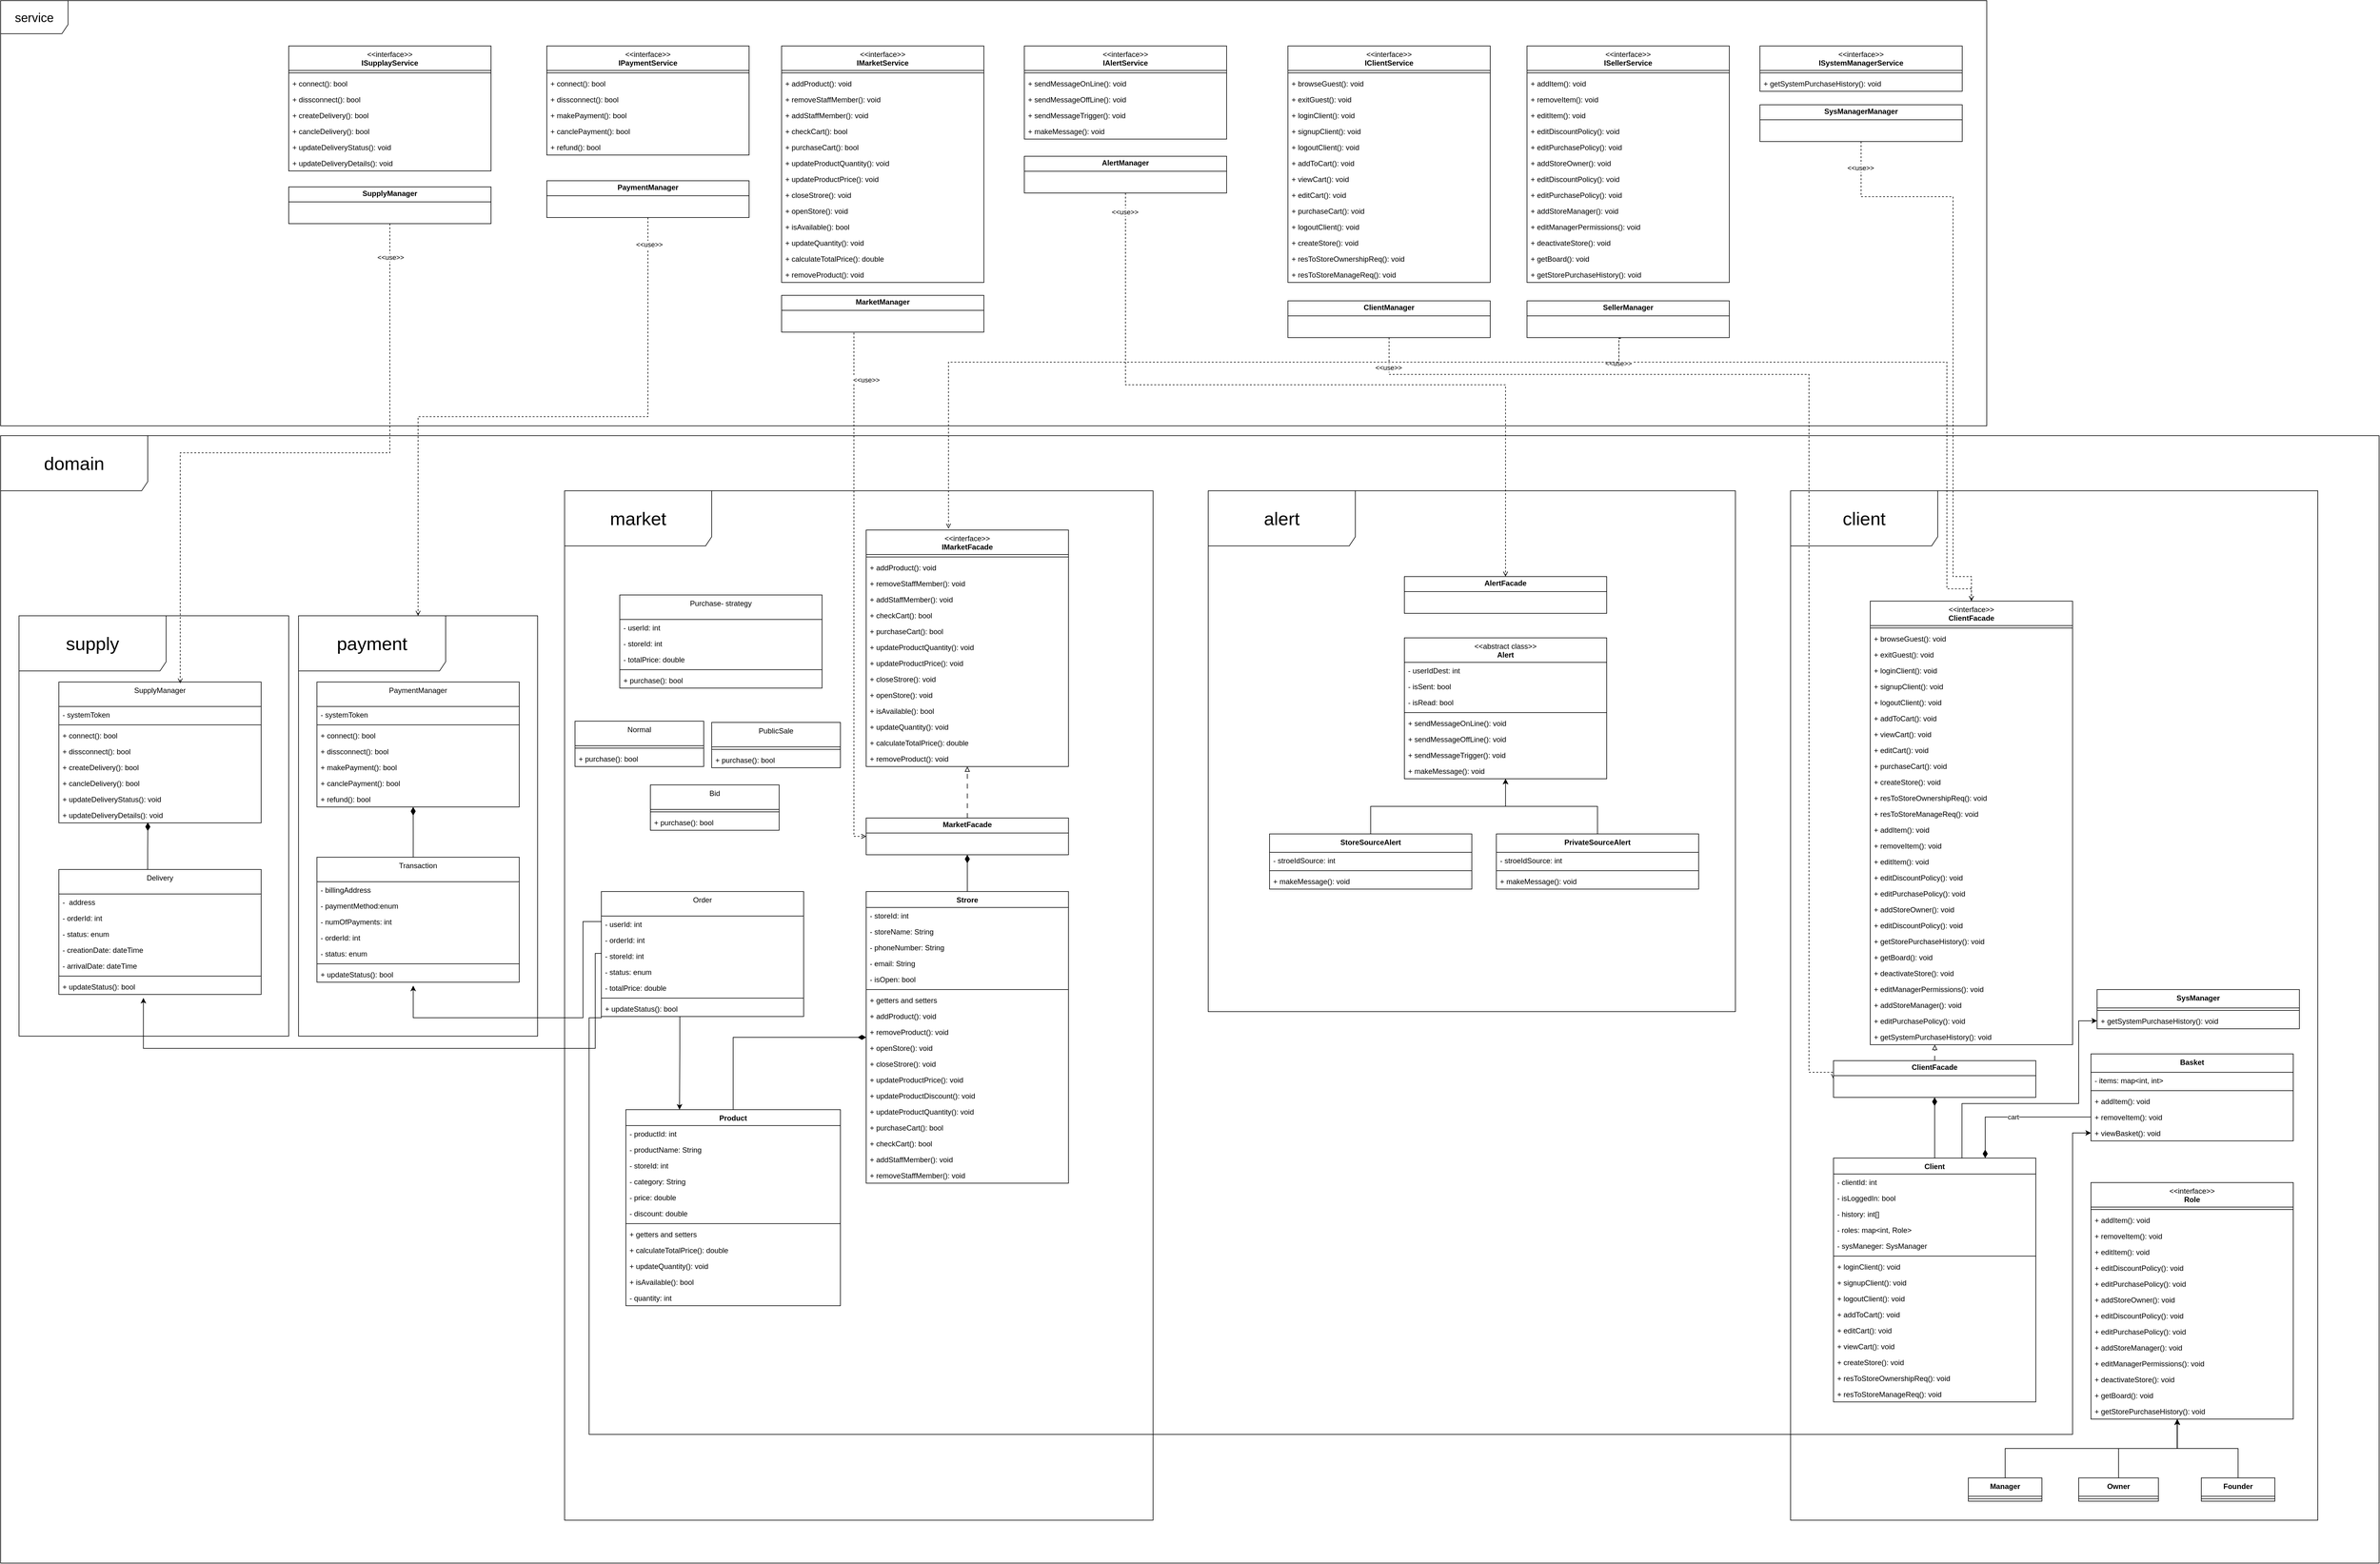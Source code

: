 <mxfile version="21.5.2" type="device">
  <diagram name="‫עמוד-1‬" id="TzBRaIEQAyytvSw9Mdv-">
    <mxGraphModel dx="3412" dy="2199" grid="1" gridSize="10" guides="1" tooltips="1" connect="1" arrows="1" fold="1" page="1" pageScale="1" pageWidth="827" pageHeight="1169" math="0" shadow="0">
      <root>
        <mxCell id="0" />
        <mxCell id="1" parent="0" />
        <mxCell id="pJkwpibmYWs6iMc-g0Pl-85" style="edgeStyle=orthogonalEdgeStyle;rounded=0;orthogonalLoop=1;jettySize=auto;html=1;exitX=0.5;exitY=0;exitDx=0;exitDy=0;endArrow=diamondThin;endFill=1;strokeWidth=1;endSize=11;" parent="1" source="pJkwpibmYWs6iMc-g0Pl-5" target="pJkwpibmYWs6iMc-g0Pl-17" edge="1">
          <mxGeometry relative="1" as="geometry" />
        </mxCell>
        <mxCell id="pJkwpibmYWs6iMc-g0Pl-5" value="Product" style="swimlane;fontStyle=1;align=center;verticalAlign=top;childLayout=stackLayout;horizontal=1;startSize=26;horizontalStack=0;resizeParent=1;resizeParentMax=0;resizeLast=0;collapsible=1;marginBottom=0;whiteSpace=wrap;html=1;" parent="1" vertex="1">
          <mxGeometry x="700" y="1260" width="350" height="320" as="geometry" />
        </mxCell>
        <mxCell id="pJkwpibmYWs6iMc-g0Pl-6" value="- productId: int" style="text;strokeColor=none;fillColor=none;align=left;verticalAlign=top;spacingLeft=4;spacingRight=4;overflow=hidden;rotatable=0;points=[[0,0.5],[1,0.5]];portConstraint=eastwest;whiteSpace=wrap;html=1;" parent="pJkwpibmYWs6iMc-g0Pl-5" vertex="1">
          <mxGeometry y="26" width="350" height="26" as="geometry" />
        </mxCell>
        <mxCell id="pJkwpibmYWs6iMc-g0Pl-9" value="- productName: String" style="text;strokeColor=none;fillColor=none;align=left;verticalAlign=top;spacingLeft=4;spacingRight=4;overflow=hidden;rotatable=0;points=[[0,0.5],[1,0.5]];portConstraint=eastwest;whiteSpace=wrap;html=1;" parent="pJkwpibmYWs6iMc-g0Pl-5" vertex="1">
          <mxGeometry y="52" width="350" height="26" as="geometry" />
        </mxCell>
        <mxCell id="pJkwpibmYWs6iMc-g0Pl-10" value="- storeId: int" style="text;strokeColor=none;fillColor=none;align=left;verticalAlign=top;spacingLeft=4;spacingRight=4;overflow=hidden;rotatable=0;points=[[0,0.5],[1,0.5]];portConstraint=eastwest;whiteSpace=wrap;html=1;" parent="pJkwpibmYWs6iMc-g0Pl-5" vertex="1">
          <mxGeometry y="78" width="350" height="26" as="geometry" />
        </mxCell>
        <mxCell id="pJkwpibmYWs6iMc-g0Pl-11" value="- category: String" style="text;strokeColor=none;fillColor=none;align=left;verticalAlign=top;spacingLeft=4;spacingRight=4;overflow=hidden;rotatable=0;points=[[0,0.5],[1,0.5]];portConstraint=eastwest;whiteSpace=wrap;html=1;" parent="pJkwpibmYWs6iMc-g0Pl-5" vertex="1">
          <mxGeometry y="104" width="350" height="26" as="geometry" />
        </mxCell>
        <mxCell id="pJkwpibmYWs6iMc-g0Pl-12" value="- price: double" style="text;strokeColor=none;fillColor=none;align=left;verticalAlign=top;spacingLeft=4;spacingRight=4;overflow=hidden;rotatable=0;points=[[0,0.5],[1,0.5]];portConstraint=eastwest;whiteSpace=wrap;html=1;" parent="pJkwpibmYWs6iMc-g0Pl-5" vertex="1">
          <mxGeometry y="130" width="350" height="26" as="geometry" />
        </mxCell>
        <mxCell id="pJkwpibmYWs6iMc-g0Pl-13" value="- discount: double" style="text;strokeColor=none;fillColor=none;align=left;verticalAlign=top;spacingLeft=4;spacingRight=4;overflow=hidden;rotatable=0;points=[[0,0.5],[1,0.5]];portConstraint=eastwest;whiteSpace=wrap;html=1;" parent="pJkwpibmYWs6iMc-g0Pl-5" vertex="1">
          <mxGeometry y="156" width="350" height="26" as="geometry" />
        </mxCell>
        <mxCell id="pJkwpibmYWs6iMc-g0Pl-7" value="" style="line;strokeWidth=1;fillColor=none;align=left;verticalAlign=middle;spacingTop=-1;spacingLeft=3;spacingRight=3;rotatable=0;labelPosition=right;points=[];portConstraint=eastwest;strokeColor=inherit;" parent="pJkwpibmYWs6iMc-g0Pl-5" vertex="1">
          <mxGeometry y="182" width="350" height="8" as="geometry" />
        </mxCell>
        <mxCell id="pJkwpibmYWs6iMc-g0Pl-8" value="+ getters and setters" style="text;strokeColor=none;fillColor=none;align=left;verticalAlign=top;spacingLeft=4;spacingRight=4;overflow=hidden;rotatable=0;points=[[0,0.5],[1,0.5]];portConstraint=eastwest;whiteSpace=wrap;html=1;" parent="pJkwpibmYWs6iMc-g0Pl-5" vertex="1">
          <mxGeometry y="190" width="350" height="26" as="geometry" />
        </mxCell>
        <mxCell id="pJkwpibmYWs6iMc-g0Pl-15" value="+ calculateTotalPrice(): double" style="text;strokeColor=none;fillColor=none;align=left;verticalAlign=top;spacingLeft=4;spacingRight=4;overflow=hidden;rotatable=0;points=[[0,0.5],[1,0.5]];portConstraint=eastwest;whiteSpace=wrap;html=1;" parent="pJkwpibmYWs6iMc-g0Pl-5" vertex="1">
          <mxGeometry y="216" width="350" height="26" as="geometry" />
        </mxCell>
        <mxCell id="pJkwpibmYWs6iMc-g0Pl-16" value="+ updateQuantity(): void" style="text;strokeColor=none;fillColor=none;align=left;verticalAlign=top;spacingLeft=4;spacingRight=4;overflow=hidden;rotatable=0;points=[[0,0.5],[1,0.5]];portConstraint=eastwest;whiteSpace=wrap;html=1;" parent="pJkwpibmYWs6iMc-g0Pl-5" vertex="1">
          <mxGeometry y="242" width="350" height="26" as="geometry" />
        </mxCell>
        <mxCell id="pJkwpibmYWs6iMc-g0Pl-37" value="+ isAvailable(): bool" style="text;strokeColor=none;fillColor=none;align=left;verticalAlign=top;spacingLeft=4;spacingRight=4;overflow=hidden;rotatable=0;points=[[0,0.5],[1,0.5]];portConstraint=eastwest;whiteSpace=wrap;html=1;" parent="pJkwpibmYWs6iMc-g0Pl-5" vertex="1">
          <mxGeometry y="268" width="350" height="26" as="geometry" />
        </mxCell>
        <mxCell id="pJkwpibmYWs6iMc-g0Pl-14" value="- quantity: int" style="text;strokeColor=none;fillColor=none;align=left;verticalAlign=top;spacingLeft=4;spacingRight=4;overflow=hidden;rotatable=0;points=[[0,0.5],[1,0.5]];portConstraint=eastwest;whiteSpace=wrap;html=1;" parent="pJkwpibmYWs6iMc-g0Pl-5" vertex="1">
          <mxGeometry y="294" width="350" height="26" as="geometry" />
        </mxCell>
        <mxCell id="pJkwpibmYWs6iMc-g0Pl-84" style="edgeStyle=orthogonalEdgeStyle;rounded=0;orthogonalLoop=1;jettySize=auto;html=1;exitX=0.5;exitY=0;exitDx=0;exitDy=0;endArrow=diamondThin;endFill=1;startSize=6;endSize=11;" parent="1" source="pJkwpibmYWs6iMc-g0Pl-17" target="pJkwpibmYWs6iMc-g0Pl-82" edge="1">
          <mxGeometry relative="1" as="geometry" />
        </mxCell>
        <mxCell id="pJkwpibmYWs6iMc-g0Pl-17" value="Strore" style="swimlane;fontStyle=1;align=center;verticalAlign=top;childLayout=stackLayout;horizontal=1;startSize=26;horizontalStack=0;resizeParent=1;resizeParentMax=0;resizeLast=0;collapsible=1;marginBottom=0;whiteSpace=wrap;html=1;" parent="1" vertex="1">
          <mxGeometry x="1092" y="904" width="330" height="476" as="geometry" />
        </mxCell>
        <mxCell id="pJkwpibmYWs6iMc-g0Pl-18" value="- storeId: int" style="text;strokeColor=none;fillColor=none;align=left;verticalAlign=top;spacingLeft=4;spacingRight=4;overflow=hidden;rotatable=0;points=[[0,0.5],[1,0.5]];portConstraint=eastwest;whiteSpace=wrap;html=1;" parent="pJkwpibmYWs6iMc-g0Pl-17" vertex="1">
          <mxGeometry y="26" width="330" height="26" as="geometry" />
        </mxCell>
        <mxCell id="pJkwpibmYWs6iMc-g0Pl-19" value="- storeName: String" style="text;strokeColor=none;fillColor=none;align=left;verticalAlign=top;spacingLeft=4;spacingRight=4;overflow=hidden;rotatable=0;points=[[0,0.5],[1,0.5]];portConstraint=eastwest;whiteSpace=wrap;html=1;" parent="pJkwpibmYWs6iMc-g0Pl-17" vertex="1">
          <mxGeometry y="52" width="330" height="26" as="geometry" />
        </mxCell>
        <mxCell id="pJkwpibmYWs6iMc-g0Pl-20" value="- phoneNumber: String" style="text;strokeColor=none;fillColor=none;align=left;verticalAlign=top;spacingLeft=4;spacingRight=4;overflow=hidden;rotatable=0;points=[[0,0.5],[1,0.5]];portConstraint=eastwest;whiteSpace=wrap;html=1;" parent="pJkwpibmYWs6iMc-g0Pl-17" vertex="1">
          <mxGeometry y="78" width="330" height="26" as="geometry" />
        </mxCell>
        <mxCell id="pJkwpibmYWs6iMc-g0Pl-21" value="- email: String" style="text;strokeColor=none;fillColor=none;align=left;verticalAlign=top;spacingLeft=4;spacingRight=4;overflow=hidden;rotatable=0;points=[[0,0.5],[1,0.5]];portConstraint=eastwest;whiteSpace=wrap;html=1;" parent="pJkwpibmYWs6iMc-g0Pl-17" vertex="1">
          <mxGeometry y="104" width="330" height="26" as="geometry" />
        </mxCell>
        <mxCell id="pJkwpibmYWs6iMc-g0Pl-29" value="- isOpen: bool" style="text;strokeColor=none;fillColor=none;align=left;verticalAlign=top;spacingLeft=4;spacingRight=4;overflow=hidden;rotatable=0;points=[[0,0.5],[1,0.5]];portConstraint=eastwest;whiteSpace=wrap;html=1;" parent="pJkwpibmYWs6iMc-g0Pl-17" vertex="1">
          <mxGeometry y="130" width="330" height="26" as="geometry" />
        </mxCell>
        <mxCell id="pJkwpibmYWs6iMc-g0Pl-25" value="" style="line;strokeWidth=1;fillColor=none;align=left;verticalAlign=middle;spacingTop=-1;spacingLeft=3;spacingRight=3;rotatable=0;labelPosition=right;points=[];portConstraint=eastwest;strokeColor=inherit;" parent="pJkwpibmYWs6iMc-g0Pl-17" vertex="1">
          <mxGeometry y="156" width="330" height="8" as="geometry" />
        </mxCell>
        <mxCell id="pJkwpibmYWs6iMc-g0Pl-26" value="+ getters and setters" style="text;strokeColor=none;fillColor=none;align=left;verticalAlign=top;spacingLeft=4;spacingRight=4;overflow=hidden;rotatable=0;points=[[0,0.5],[1,0.5]];portConstraint=eastwest;whiteSpace=wrap;html=1;" parent="pJkwpibmYWs6iMc-g0Pl-17" vertex="1">
          <mxGeometry y="164" width="330" height="26" as="geometry" />
        </mxCell>
        <mxCell id="pJkwpibmYWs6iMc-g0Pl-27" value="+ addProduct(): void" style="text;strokeColor=none;fillColor=none;align=left;verticalAlign=top;spacingLeft=4;spacingRight=4;overflow=hidden;rotatable=0;points=[[0,0.5],[1,0.5]];portConstraint=eastwest;whiteSpace=wrap;html=1;" parent="pJkwpibmYWs6iMc-g0Pl-17" vertex="1">
          <mxGeometry y="190" width="330" height="26" as="geometry" />
        </mxCell>
        <mxCell id="pJkwpibmYWs6iMc-g0Pl-28" value="+ removeProduct(): void" style="text;strokeColor=none;fillColor=none;align=left;verticalAlign=top;spacingLeft=4;spacingRight=4;overflow=hidden;rotatable=0;points=[[0,0.5],[1,0.5]];portConstraint=eastwest;whiteSpace=wrap;html=1;" parent="pJkwpibmYWs6iMc-g0Pl-17" vertex="1">
          <mxGeometry y="216" width="330" height="26" as="geometry" />
        </mxCell>
        <mxCell id="pJkwpibmYWs6iMc-g0Pl-30" value="+ openStore(): void" style="text;strokeColor=none;fillColor=none;align=left;verticalAlign=top;spacingLeft=4;spacingRight=4;overflow=hidden;rotatable=0;points=[[0,0.5],[1,0.5]];portConstraint=eastwest;whiteSpace=wrap;html=1;" parent="pJkwpibmYWs6iMc-g0Pl-17" vertex="1">
          <mxGeometry y="242" width="330" height="26" as="geometry" />
        </mxCell>
        <mxCell id="pJkwpibmYWs6iMc-g0Pl-31" value="+ closeStrore(): void" style="text;strokeColor=none;fillColor=none;align=left;verticalAlign=top;spacingLeft=4;spacingRight=4;overflow=hidden;rotatable=0;points=[[0,0.5],[1,0.5]];portConstraint=eastwest;whiteSpace=wrap;html=1;" parent="pJkwpibmYWs6iMc-g0Pl-17" vertex="1">
          <mxGeometry y="268" width="330" height="26" as="geometry" />
        </mxCell>
        <mxCell id="pJkwpibmYWs6iMc-g0Pl-32" value="+ updateProductPrice(): void" style="text;strokeColor=none;fillColor=none;align=left;verticalAlign=top;spacingLeft=4;spacingRight=4;overflow=hidden;rotatable=0;points=[[0,0.5],[1,0.5]];portConstraint=eastwest;whiteSpace=wrap;html=1;" parent="pJkwpibmYWs6iMc-g0Pl-17" vertex="1">
          <mxGeometry y="294" width="330" height="26" as="geometry" />
        </mxCell>
        <mxCell id="pJkwpibmYWs6iMc-g0Pl-33" value="+ updateProductDiscount(): void" style="text;strokeColor=none;fillColor=none;align=left;verticalAlign=top;spacingLeft=4;spacingRight=4;overflow=hidden;rotatable=0;points=[[0,0.5],[1,0.5]];portConstraint=eastwest;whiteSpace=wrap;html=1;" parent="pJkwpibmYWs6iMc-g0Pl-17" vertex="1">
          <mxGeometry y="320" width="330" height="26" as="geometry" />
        </mxCell>
        <mxCell id="pJkwpibmYWs6iMc-g0Pl-34" value="+ updateProductQuantity(): void" style="text;strokeColor=none;fillColor=none;align=left;verticalAlign=top;spacingLeft=4;spacingRight=4;overflow=hidden;rotatable=0;points=[[0,0.5],[1,0.5]];portConstraint=eastwest;whiteSpace=wrap;html=1;" parent="pJkwpibmYWs6iMc-g0Pl-17" vertex="1">
          <mxGeometry y="346" width="330" height="26" as="geometry" />
        </mxCell>
        <mxCell id="pJkwpibmYWs6iMc-g0Pl-35" value="+ purchaseCart(): bool" style="text;strokeColor=none;fillColor=none;align=left;verticalAlign=top;spacingLeft=4;spacingRight=4;overflow=hidden;rotatable=0;points=[[0,0.5],[1,0.5]];portConstraint=eastwest;whiteSpace=wrap;html=1;" parent="pJkwpibmYWs6iMc-g0Pl-17" vertex="1">
          <mxGeometry y="372" width="330" height="26" as="geometry" />
        </mxCell>
        <mxCell id="pJkwpibmYWs6iMc-g0Pl-36" value="+ checkCart(): bool" style="text;strokeColor=none;fillColor=none;align=left;verticalAlign=top;spacingLeft=4;spacingRight=4;overflow=hidden;rotatable=0;points=[[0,0.5],[1,0.5]];portConstraint=eastwest;whiteSpace=wrap;html=1;" parent="pJkwpibmYWs6iMc-g0Pl-17" vertex="1">
          <mxGeometry y="398" width="330" height="26" as="geometry" />
        </mxCell>
        <mxCell id="pJkwpibmYWs6iMc-g0Pl-60" value="+ addStaffMember(): void" style="text;strokeColor=none;fillColor=none;align=left;verticalAlign=top;spacingLeft=4;spacingRight=4;overflow=hidden;rotatable=0;points=[[0,0.5],[1,0.5]];portConstraint=eastwest;whiteSpace=wrap;html=1;" parent="pJkwpibmYWs6iMc-g0Pl-17" vertex="1">
          <mxGeometry y="424" width="330" height="26" as="geometry" />
        </mxCell>
        <mxCell id="pJkwpibmYWs6iMc-g0Pl-61" value="+ removeStaffMember(): void" style="text;strokeColor=none;fillColor=none;align=left;verticalAlign=top;spacingLeft=4;spacingRight=4;overflow=hidden;rotatable=0;points=[[0,0.5],[1,0.5]];portConstraint=eastwest;whiteSpace=wrap;html=1;" parent="pJkwpibmYWs6iMc-g0Pl-17" vertex="1">
          <mxGeometry y="450" width="330" height="26" as="geometry" />
        </mxCell>
        <mxCell id="pJkwpibmYWs6iMc-g0Pl-38" value="&lt;span style=&quot;font-weight: normal;&quot;&gt;&amp;lt;&amp;lt;interface&amp;gt;&amp;gt;&lt;/span&gt;&lt;div&gt;IMarketFacade&lt;/div&gt;" style="swimlane;fontStyle=1;align=center;verticalAlign=top;childLayout=stackLayout;horizontal=1;startSize=40;horizontalStack=0;resizeParent=1;resizeParentMax=0;resizeLast=0;collapsible=1;marginBottom=0;whiteSpace=wrap;html=1;" parent="1" vertex="1">
          <mxGeometry x="1092" y="314" width="330" height="386" as="geometry" />
        </mxCell>
        <mxCell id="pJkwpibmYWs6iMc-g0Pl-46" value="" style="line;strokeWidth=1;fillColor=none;align=left;verticalAlign=middle;spacingTop=-1;spacingLeft=3;spacingRight=3;rotatable=0;labelPosition=right;points=[];portConstraint=eastwest;strokeColor=inherit;" parent="pJkwpibmYWs6iMc-g0Pl-38" vertex="1">
          <mxGeometry y="40" width="330" height="8" as="geometry" />
        </mxCell>
        <mxCell id="pJkwpibmYWs6iMc-g0Pl-65" value="+ addProduct(): void" style="text;strokeColor=none;fillColor=none;align=left;verticalAlign=top;spacingLeft=4;spacingRight=4;overflow=hidden;rotatable=0;points=[[0,0.5],[1,0.5]];portConstraint=eastwest;whiteSpace=wrap;html=1;" parent="pJkwpibmYWs6iMc-g0Pl-38" vertex="1">
          <mxGeometry y="48" width="330" height="26" as="geometry" />
        </mxCell>
        <mxCell id="pJkwpibmYWs6iMc-g0Pl-74" value="+ removeStaffMember(): void" style="text;strokeColor=none;fillColor=none;align=left;verticalAlign=top;spacingLeft=4;spacingRight=4;overflow=hidden;rotatable=0;points=[[0,0.5],[1,0.5]];portConstraint=eastwest;whiteSpace=wrap;html=1;" parent="pJkwpibmYWs6iMc-g0Pl-38" vertex="1">
          <mxGeometry y="74" width="330" height="26" as="geometry" />
        </mxCell>
        <mxCell id="pJkwpibmYWs6iMc-g0Pl-73" value="+ addStaffMember(): void" style="text;strokeColor=none;fillColor=none;align=left;verticalAlign=top;spacingLeft=4;spacingRight=4;overflow=hidden;rotatable=0;points=[[0,0.5],[1,0.5]];portConstraint=eastwest;whiteSpace=wrap;html=1;" parent="pJkwpibmYWs6iMc-g0Pl-38" vertex="1">
          <mxGeometry y="100" width="330" height="26" as="geometry" />
        </mxCell>
        <mxCell id="pJkwpibmYWs6iMc-g0Pl-72" value="+ checkCart(): bool" style="text;strokeColor=none;fillColor=none;align=left;verticalAlign=top;spacingLeft=4;spacingRight=4;overflow=hidden;rotatable=0;points=[[0,0.5],[1,0.5]];portConstraint=eastwest;whiteSpace=wrap;html=1;" parent="pJkwpibmYWs6iMc-g0Pl-38" vertex="1">
          <mxGeometry y="126" width="330" height="26" as="geometry" />
        </mxCell>
        <mxCell id="pJkwpibmYWs6iMc-g0Pl-71" value="+ purchaseCart(): bool" style="text;strokeColor=none;fillColor=none;align=left;verticalAlign=top;spacingLeft=4;spacingRight=4;overflow=hidden;rotatable=0;points=[[0,0.5],[1,0.5]];portConstraint=eastwest;whiteSpace=wrap;html=1;" parent="pJkwpibmYWs6iMc-g0Pl-38" vertex="1">
          <mxGeometry y="152" width="330" height="26" as="geometry" />
        </mxCell>
        <mxCell id="pJkwpibmYWs6iMc-g0Pl-70" value="+ updateProductQuantity(): void" style="text;strokeColor=none;fillColor=none;align=left;verticalAlign=top;spacingLeft=4;spacingRight=4;overflow=hidden;rotatable=0;points=[[0,0.5],[1,0.5]];portConstraint=eastwest;whiteSpace=wrap;html=1;" parent="pJkwpibmYWs6iMc-g0Pl-38" vertex="1">
          <mxGeometry y="178" width="330" height="26" as="geometry" />
        </mxCell>
        <mxCell id="pJkwpibmYWs6iMc-g0Pl-69" value="+ updateProductPrice(): void" style="text;strokeColor=none;fillColor=none;align=left;verticalAlign=top;spacingLeft=4;spacingRight=4;overflow=hidden;rotatable=0;points=[[0,0.5],[1,0.5]];portConstraint=eastwest;whiteSpace=wrap;html=1;" parent="pJkwpibmYWs6iMc-g0Pl-38" vertex="1">
          <mxGeometry y="204" width="330" height="26" as="geometry" />
        </mxCell>
        <mxCell id="pJkwpibmYWs6iMc-g0Pl-68" value="+ closeStrore(): void" style="text;strokeColor=none;fillColor=none;align=left;verticalAlign=top;spacingLeft=4;spacingRight=4;overflow=hidden;rotatable=0;points=[[0,0.5],[1,0.5]];portConstraint=eastwest;whiteSpace=wrap;html=1;" parent="pJkwpibmYWs6iMc-g0Pl-38" vertex="1">
          <mxGeometry y="230" width="330" height="26" as="geometry" />
        </mxCell>
        <mxCell id="pJkwpibmYWs6iMc-g0Pl-67" value="+ openStore(): void" style="text;strokeColor=none;fillColor=none;align=left;verticalAlign=top;spacingLeft=4;spacingRight=4;overflow=hidden;rotatable=0;points=[[0,0.5],[1,0.5]];portConstraint=eastwest;whiteSpace=wrap;html=1;" parent="pJkwpibmYWs6iMc-g0Pl-38" vertex="1">
          <mxGeometry y="256" width="330" height="26" as="geometry" />
        </mxCell>
        <mxCell id="pJkwpibmYWs6iMc-g0Pl-77" value="+ isAvailable(): bool" style="text;strokeColor=none;fillColor=none;align=left;verticalAlign=top;spacingLeft=4;spacingRight=4;overflow=hidden;rotatable=0;points=[[0,0.5],[1,0.5]];portConstraint=eastwest;whiteSpace=wrap;html=1;" parent="pJkwpibmYWs6iMc-g0Pl-38" vertex="1">
          <mxGeometry y="282" width="330" height="26" as="geometry" />
        </mxCell>
        <mxCell id="pJkwpibmYWs6iMc-g0Pl-76" value="+ updateQuantity(): void" style="text;strokeColor=none;fillColor=none;align=left;verticalAlign=top;spacingLeft=4;spacingRight=4;overflow=hidden;rotatable=0;points=[[0,0.5],[1,0.5]];portConstraint=eastwest;whiteSpace=wrap;html=1;" parent="pJkwpibmYWs6iMc-g0Pl-38" vertex="1">
          <mxGeometry y="308" width="330" height="26" as="geometry" />
        </mxCell>
        <mxCell id="pJkwpibmYWs6iMc-g0Pl-75" value="+ calculateTotalPrice(): double" style="text;strokeColor=none;fillColor=none;align=left;verticalAlign=top;spacingLeft=4;spacingRight=4;overflow=hidden;rotatable=0;points=[[0,0.5],[1,0.5]];portConstraint=eastwest;whiteSpace=wrap;html=1;" parent="pJkwpibmYWs6iMc-g0Pl-38" vertex="1">
          <mxGeometry y="334" width="330" height="26" as="geometry" />
        </mxCell>
        <mxCell id="pJkwpibmYWs6iMc-g0Pl-66" value="+ removeProduct(): void" style="text;strokeColor=none;fillColor=none;align=left;verticalAlign=top;spacingLeft=4;spacingRight=4;overflow=hidden;rotatable=0;points=[[0,0.5],[1,0.5]];portConstraint=eastwest;whiteSpace=wrap;html=1;" parent="pJkwpibmYWs6iMc-g0Pl-38" vertex="1">
          <mxGeometry y="360" width="330" height="26" as="geometry" />
        </mxCell>
        <mxCell id="pJkwpibmYWs6iMc-g0Pl-83" style="edgeStyle=orthogonalEdgeStyle;rounded=0;orthogonalLoop=1;jettySize=auto;html=1;exitX=0.5;exitY=0;exitDx=0;exitDy=0;dashed=1;dashPattern=8 8;endArrow=block;endFill=0;" parent="1" source="pJkwpibmYWs6iMc-g0Pl-82" target="pJkwpibmYWs6iMc-g0Pl-38" edge="1">
          <mxGeometry relative="1" as="geometry" />
        </mxCell>
        <mxCell id="pJkwpibmYWs6iMc-g0Pl-82" value="&lt;p style=&quot;margin:0px;margin-top:4px;text-align:center;&quot;&gt;&lt;b&gt;MarketFacade&lt;/b&gt;&lt;/p&gt;&lt;hr size=&quot;1&quot; style=&quot;border-style:solid;&quot;&gt;&lt;div style=&quot;height:2px;&quot;&gt;&lt;/div&gt;" style="verticalAlign=top;align=left;overflow=fill;html=1;whiteSpace=wrap;" parent="1" vertex="1">
          <mxGeometry x="1092" y="784" width="330" height="60" as="geometry" />
        </mxCell>
        <mxCell id="pJkwpibmYWs6iMc-g0Pl-86" value="&lt;div&gt;&lt;span style=&quot;font-weight: normal;&quot;&gt;&amp;lt;&amp;lt;abstract class&amp;gt;&amp;gt;&lt;/span&gt;&lt;/div&gt;Alert" style="swimlane;fontStyle=1;align=center;verticalAlign=top;childLayout=stackLayout;horizontal=1;startSize=40;horizontalStack=0;resizeParent=1;resizeParentMax=0;resizeLast=0;collapsible=1;marginBottom=0;whiteSpace=wrap;html=1;" parent="1" vertex="1">
          <mxGeometry x="1970" y="490" width="330" height="230" as="geometry" />
        </mxCell>
        <mxCell id="pJkwpibmYWs6iMc-g0Pl-87" value="- userIdDest: int" style="text;strokeColor=none;fillColor=none;align=left;verticalAlign=top;spacingLeft=4;spacingRight=4;overflow=hidden;rotatable=0;points=[[0,0.5],[1,0.5]];portConstraint=eastwest;whiteSpace=wrap;html=1;" parent="pJkwpibmYWs6iMc-g0Pl-86" vertex="1">
          <mxGeometry y="40" width="330" height="26" as="geometry" />
        </mxCell>
        <mxCell id="pJkwpibmYWs6iMc-g0Pl-92" value="- isSent: bool" style="text;strokeColor=none;fillColor=none;align=left;verticalAlign=top;spacingLeft=4;spacingRight=4;overflow=hidden;rotatable=0;points=[[0,0.5],[1,0.5]];portConstraint=eastwest;whiteSpace=wrap;html=1;" parent="pJkwpibmYWs6iMc-g0Pl-86" vertex="1">
          <mxGeometry y="66" width="330" height="26" as="geometry" />
        </mxCell>
        <mxCell id="pJkwpibmYWs6iMc-g0Pl-93" value="- isRead: bool" style="text;strokeColor=none;fillColor=none;align=left;verticalAlign=top;spacingLeft=4;spacingRight=4;overflow=hidden;rotatable=0;points=[[0,0.5],[1,0.5]];portConstraint=eastwest;whiteSpace=wrap;html=1;" parent="pJkwpibmYWs6iMc-g0Pl-86" vertex="1">
          <mxGeometry y="92" width="330" height="26" as="geometry" />
        </mxCell>
        <mxCell id="pJkwpibmYWs6iMc-g0Pl-88" value="" style="line;strokeWidth=1;fillColor=none;align=left;verticalAlign=middle;spacingTop=-1;spacingLeft=3;spacingRight=3;rotatable=0;labelPosition=right;points=[];portConstraint=eastwest;strokeColor=inherit;" parent="pJkwpibmYWs6iMc-g0Pl-86" vertex="1">
          <mxGeometry y="118" width="330" height="8" as="geometry" />
        </mxCell>
        <mxCell id="pJkwpibmYWs6iMc-g0Pl-89" value="+ sendMessageOnLine(): void" style="text;strokeColor=none;fillColor=none;align=left;verticalAlign=top;spacingLeft=4;spacingRight=4;overflow=hidden;rotatable=0;points=[[0,0.5],[1,0.5]];portConstraint=eastwest;whiteSpace=wrap;html=1;" parent="pJkwpibmYWs6iMc-g0Pl-86" vertex="1">
          <mxGeometry y="126" width="330" height="26" as="geometry" />
        </mxCell>
        <mxCell id="pJkwpibmYWs6iMc-g0Pl-90" value="+ sendMessageOffLine(): void" style="text;strokeColor=none;fillColor=none;align=left;verticalAlign=top;spacingLeft=4;spacingRight=4;overflow=hidden;rotatable=0;points=[[0,0.5],[1,0.5]];portConstraint=eastwest;whiteSpace=wrap;html=1;" parent="pJkwpibmYWs6iMc-g0Pl-86" vertex="1">
          <mxGeometry y="152" width="330" height="26" as="geometry" />
        </mxCell>
        <mxCell id="pJkwpibmYWs6iMc-g0Pl-91" value="+ sendMessageTrigger(): void" style="text;strokeColor=none;fillColor=none;align=left;verticalAlign=top;spacingLeft=4;spacingRight=4;overflow=hidden;rotatable=0;points=[[0,0.5],[1,0.5]];portConstraint=eastwest;whiteSpace=wrap;html=1;" parent="pJkwpibmYWs6iMc-g0Pl-86" vertex="1">
          <mxGeometry y="178" width="330" height="26" as="geometry" />
        </mxCell>
        <mxCell id="pJkwpibmYWs6iMc-g0Pl-102" value="+ makeMessage(): void" style="text;strokeColor=none;fillColor=none;align=left;verticalAlign=top;spacingLeft=4;spacingRight=4;overflow=hidden;rotatable=0;points=[[0,0.5],[1,0.5]];portConstraint=eastwest;whiteSpace=wrap;html=1;" parent="pJkwpibmYWs6iMc-g0Pl-86" vertex="1">
          <mxGeometry y="204" width="330" height="26" as="geometry" />
        </mxCell>
        <mxCell id="pJkwpibmYWs6iMc-g0Pl-109" style="edgeStyle=orthogonalEdgeStyle;rounded=0;orthogonalLoop=1;jettySize=auto;html=1;exitX=0.5;exitY=0;exitDx=0;exitDy=0;" parent="1" source="pJkwpibmYWs6iMc-g0Pl-94" target="pJkwpibmYWs6iMc-g0Pl-86" edge="1">
          <mxGeometry relative="1" as="geometry" />
        </mxCell>
        <mxCell id="pJkwpibmYWs6iMc-g0Pl-94" value="&lt;div&gt;&lt;span style=&quot;background-color: initial;&quot;&gt;StoreSourceAlert&lt;/span&gt;&lt;br&gt;&lt;/div&gt;" style="swimlane;fontStyle=1;align=center;verticalAlign=top;childLayout=stackLayout;horizontal=1;startSize=30;horizontalStack=0;resizeParent=1;resizeParentMax=0;resizeLast=0;collapsible=1;marginBottom=0;whiteSpace=wrap;html=1;" parent="1" vertex="1">
          <mxGeometry x="1750" y="810" width="330" height="90" as="geometry" />
        </mxCell>
        <mxCell id="pJkwpibmYWs6iMc-g0Pl-95" value="- stroeIdSource: int" style="text;strokeColor=none;fillColor=none;align=left;verticalAlign=top;spacingLeft=4;spacingRight=4;overflow=hidden;rotatable=0;points=[[0,0.5],[1,0.5]];portConstraint=eastwest;whiteSpace=wrap;html=1;" parent="pJkwpibmYWs6iMc-g0Pl-94" vertex="1">
          <mxGeometry y="30" width="330" height="26" as="geometry" />
        </mxCell>
        <mxCell id="pJkwpibmYWs6iMc-g0Pl-98" value="" style="line;strokeWidth=1;fillColor=none;align=left;verticalAlign=middle;spacingTop=-1;spacingLeft=3;spacingRight=3;rotatable=0;labelPosition=right;points=[];portConstraint=eastwest;strokeColor=inherit;" parent="pJkwpibmYWs6iMc-g0Pl-94" vertex="1">
          <mxGeometry y="56" width="330" height="8" as="geometry" />
        </mxCell>
        <mxCell id="pJkwpibmYWs6iMc-g0Pl-103" value="+ makeMessage(): void" style="text;strokeColor=none;fillColor=none;align=left;verticalAlign=top;spacingLeft=4;spacingRight=4;overflow=hidden;rotatable=0;points=[[0,0.5],[1,0.5]];portConstraint=eastwest;whiteSpace=wrap;html=1;" parent="pJkwpibmYWs6iMc-g0Pl-94" vertex="1">
          <mxGeometry y="64" width="330" height="26" as="geometry" />
        </mxCell>
        <mxCell id="pJkwpibmYWs6iMc-g0Pl-108" style="edgeStyle=orthogonalEdgeStyle;rounded=0;orthogonalLoop=1;jettySize=auto;html=1;exitX=0.5;exitY=0;exitDx=0;exitDy=0;" parent="1" source="pJkwpibmYWs6iMc-g0Pl-104" target="pJkwpibmYWs6iMc-g0Pl-86" edge="1">
          <mxGeometry relative="1" as="geometry" />
        </mxCell>
        <mxCell id="pJkwpibmYWs6iMc-g0Pl-104" value="&lt;div&gt;&lt;span style=&quot;background-color: initial;&quot;&gt;PrivateSourceAlert&lt;/span&gt;&lt;br&gt;&lt;/div&gt;" style="swimlane;fontStyle=1;align=center;verticalAlign=top;childLayout=stackLayout;horizontal=1;startSize=30;horizontalStack=0;resizeParent=1;resizeParentMax=0;resizeLast=0;collapsible=1;marginBottom=0;whiteSpace=wrap;html=1;" parent="1" vertex="1">
          <mxGeometry x="2120" y="810" width="330" height="90" as="geometry" />
        </mxCell>
        <mxCell id="pJkwpibmYWs6iMc-g0Pl-105" value="- stroeIdSource: int" style="text;strokeColor=none;fillColor=none;align=left;verticalAlign=top;spacingLeft=4;spacingRight=4;overflow=hidden;rotatable=0;points=[[0,0.5],[1,0.5]];portConstraint=eastwest;whiteSpace=wrap;html=1;" parent="pJkwpibmYWs6iMc-g0Pl-104" vertex="1">
          <mxGeometry y="30" width="330" height="26" as="geometry" />
        </mxCell>
        <mxCell id="pJkwpibmYWs6iMc-g0Pl-106" value="" style="line;strokeWidth=1;fillColor=none;align=left;verticalAlign=middle;spacingTop=-1;spacingLeft=3;spacingRight=3;rotatable=0;labelPosition=right;points=[];portConstraint=eastwest;strokeColor=inherit;" parent="pJkwpibmYWs6iMc-g0Pl-104" vertex="1">
          <mxGeometry y="56" width="330" height="8" as="geometry" />
        </mxCell>
        <mxCell id="pJkwpibmYWs6iMc-g0Pl-107" value="+ makeMessage(): void" style="text;strokeColor=none;fillColor=none;align=left;verticalAlign=top;spacingLeft=4;spacingRight=4;overflow=hidden;rotatable=0;points=[[0,0.5],[1,0.5]];portConstraint=eastwest;whiteSpace=wrap;html=1;" parent="pJkwpibmYWs6iMc-g0Pl-104" vertex="1">
          <mxGeometry y="64" width="330" height="26" as="geometry" />
        </mxCell>
        <mxCell id="FDom4B-1fI0kme8VLFCk-1" value="&lt;span style=&quot;font-weight: 400;&quot;&gt;SupplyManager&lt;/span&gt;&lt;div&gt;&lt;/div&gt;" style="swimlane;fontStyle=1;align=center;verticalAlign=top;childLayout=stackLayout;horizontal=1;startSize=40;horizontalStack=0;resizeParent=1;resizeParentMax=0;resizeLast=0;collapsible=1;marginBottom=0;whiteSpace=wrap;html=1;" parent="1" vertex="1">
          <mxGeometry x="-225" y="562" width="330" height="230" as="geometry" />
        </mxCell>
        <mxCell id="FDom4B-1fI0kme8VLFCk-2" value="- systemToken" style="text;strokeColor=none;fillColor=none;align=left;verticalAlign=top;spacingLeft=4;spacingRight=4;overflow=hidden;rotatable=0;points=[[0,0.5],[1,0.5]];portConstraint=eastwest;whiteSpace=wrap;html=1;" parent="FDom4B-1fI0kme8VLFCk-1" vertex="1">
          <mxGeometry y="40" width="330" height="26" as="geometry" />
        </mxCell>
        <mxCell id="FDom4B-1fI0kme8VLFCk-5" value="" style="line;strokeWidth=1;fillColor=none;align=left;verticalAlign=middle;spacingTop=-1;spacingLeft=3;spacingRight=3;rotatable=0;labelPosition=right;points=[];portConstraint=eastwest;strokeColor=inherit;" parent="FDom4B-1fI0kme8VLFCk-1" vertex="1">
          <mxGeometry y="66" width="330" height="8" as="geometry" />
        </mxCell>
        <mxCell id="FDom4B-1fI0kme8VLFCk-6" value="+ connect(): bool" style="text;strokeColor=none;fillColor=none;align=left;verticalAlign=top;spacingLeft=4;spacingRight=4;overflow=hidden;rotatable=0;points=[[0,0.5],[1,0.5]];portConstraint=eastwest;whiteSpace=wrap;html=1;" parent="FDom4B-1fI0kme8VLFCk-1" vertex="1">
          <mxGeometry y="74" width="330" height="26" as="geometry" />
        </mxCell>
        <mxCell id="FDom4B-1fI0kme8VLFCk-7" value="+ dissconnect(): bool" style="text;strokeColor=none;fillColor=none;align=left;verticalAlign=top;spacingLeft=4;spacingRight=4;overflow=hidden;rotatable=0;points=[[0,0.5],[1,0.5]];portConstraint=eastwest;whiteSpace=wrap;html=1;" parent="FDom4B-1fI0kme8VLFCk-1" vertex="1">
          <mxGeometry y="100" width="330" height="26" as="geometry" />
        </mxCell>
        <mxCell id="FDom4B-1fI0kme8VLFCk-8" value="+ createDelivery(): bool" style="text;strokeColor=none;fillColor=none;align=left;verticalAlign=top;spacingLeft=4;spacingRight=4;overflow=hidden;rotatable=0;points=[[0,0.5],[1,0.5]];portConstraint=eastwest;whiteSpace=wrap;html=1;" parent="FDom4B-1fI0kme8VLFCk-1" vertex="1">
          <mxGeometry y="126" width="330" height="26" as="geometry" />
        </mxCell>
        <mxCell id="FDom4B-1fI0kme8VLFCk-9" value="+ cancleDelivery(): bool" style="text;strokeColor=none;fillColor=none;align=left;verticalAlign=top;spacingLeft=4;spacingRight=4;overflow=hidden;rotatable=0;points=[[0,0.5],[1,0.5]];portConstraint=eastwest;whiteSpace=wrap;html=1;" parent="FDom4B-1fI0kme8VLFCk-1" vertex="1">
          <mxGeometry y="152" width="330" height="26" as="geometry" />
        </mxCell>
        <mxCell id="FDom4B-1fI0kme8VLFCk-51" value="+ updateDeliveryStatus(): void" style="text;strokeColor=none;fillColor=none;align=left;verticalAlign=top;spacingLeft=4;spacingRight=4;overflow=hidden;rotatable=0;points=[[0,0.5],[1,0.5]];portConstraint=eastwest;whiteSpace=wrap;html=1;" parent="FDom4B-1fI0kme8VLFCk-1" vertex="1">
          <mxGeometry y="178" width="330" height="26" as="geometry" />
        </mxCell>
        <mxCell id="FDom4B-1fI0kme8VLFCk-60" value="+ updateDeliveryDetails(): void" style="text;strokeColor=none;fillColor=none;align=left;verticalAlign=top;spacingLeft=4;spacingRight=4;overflow=hidden;rotatable=0;points=[[0,0.5],[1,0.5]];portConstraint=eastwest;whiteSpace=wrap;html=1;" parent="FDom4B-1fI0kme8VLFCk-1" vertex="1">
          <mxGeometry y="204" width="330" height="26" as="geometry" />
        </mxCell>
        <mxCell id="FDom4B-1fI0kme8VLFCk-13" value="&lt;span style=&quot;font-weight: 400;&quot;&gt;Delivery&lt;/span&gt;&lt;div&gt;&lt;/div&gt;" style="swimlane;fontStyle=1;align=center;verticalAlign=top;childLayout=stackLayout;horizontal=1;startSize=40;horizontalStack=0;resizeParent=1;resizeParentMax=0;resizeLast=0;collapsible=1;marginBottom=0;whiteSpace=wrap;html=1;" parent="1" vertex="1">
          <mxGeometry x="-225" y="868" width="330" height="204" as="geometry" />
        </mxCell>
        <mxCell id="FDom4B-1fI0kme8VLFCk-35" value="-&amp;nbsp; address" style="text;strokeColor=none;fillColor=none;align=left;verticalAlign=top;spacingLeft=4;spacingRight=4;overflow=hidden;rotatable=0;points=[[0,0.5],[1,0.5]];portConstraint=eastwest;whiteSpace=wrap;html=1;" parent="FDom4B-1fI0kme8VLFCk-13" vertex="1">
          <mxGeometry y="40" width="330" height="26" as="geometry" />
        </mxCell>
        <mxCell id="FDom4B-1fI0kme8VLFCk-21" value="- orderId: int" style="text;strokeColor=none;fillColor=none;align=left;verticalAlign=top;spacingLeft=4;spacingRight=4;overflow=hidden;rotatable=0;points=[[0,0.5],[1,0.5]];portConstraint=eastwest;whiteSpace=wrap;html=1;" parent="FDom4B-1fI0kme8VLFCk-13" vertex="1">
          <mxGeometry y="66" width="330" height="26" as="geometry" />
        </mxCell>
        <mxCell id="FDom4B-1fI0kme8VLFCk-24" value="- status: enum" style="text;strokeColor=none;fillColor=none;align=left;verticalAlign=top;spacingLeft=4;spacingRight=4;overflow=hidden;rotatable=0;points=[[0,0.5],[1,0.5]];portConstraint=eastwest;whiteSpace=wrap;html=1;" parent="FDom4B-1fI0kme8VLFCk-13" vertex="1">
          <mxGeometry y="92" width="330" height="26" as="geometry" />
        </mxCell>
        <mxCell id="FDom4B-1fI0kme8VLFCk-61" value="- creationDate: dateTime" style="text;strokeColor=none;fillColor=none;align=left;verticalAlign=top;spacingLeft=4;spacingRight=4;overflow=hidden;rotatable=0;points=[[0,0.5],[1,0.5]];portConstraint=eastwest;whiteSpace=wrap;html=1;" parent="FDom4B-1fI0kme8VLFCk-13" vertex="1">
          <mxGeometry y="118" width="330" height="26" as="geometry" />
        </mxCell>
        <mxCell id="FDom4B-1fI0kme8VLFCk-62" value="- arrivalDate: dateTime" style="text;strokeColor=none;fillColor=none;align=left;verticalAlign=top;spacingLeft=4;spacingRight=4;overflow=hidden;rotatable=0;points=[[0,0.5],[1,0.5]];portConstraint=eastwest;whiteSpace=wrap;html=1;" parent="FDom4B-1fI0kme8VLFCk-13" vertex="1">
          <mxGeometry y="144" width="330" height="26" as="geometry" />
        </mxCell>
        <mxCell id="FDom4B-1fI0kme8VLFCk-15" value="" style="line;strokeWidth=1;fillColor=none;align=left;verticalAlign=middle;spacingTop=-1;spacingLeft=3;spacingRight=3;rotatable=0;labelPosition=right;points=[];portConstraint=eastwest;strokeColor=inherit;" parent="FDom4B-1fI0kme8VLFCk-13" vertex="1">
          <mxGeometry y="170" width="330" height="8" as="geometry" />
        </mxCell>
        <mxCell id="FDom4B-1fI0kme8VLFCk-19" value="+ updateStatus(): bool" style="text;strokeColor=none;fillColor=none;align=left;verticalAlign=top;spacingLeft=4;spacingRight=4;overflow=hidden;rotatable=0;points=[[0,0.5],[1,0.5]];portConstraint=eastwest;whiteSpace=wrap;html=1;" parent="FDom4B-1fI0kme8VLFCk-13" vertex="1">
          <mxGeometry y="178" width="330" height="26" as="geometry" />
        </mxCell>
        <mxCell id="FDom4B-1fI0kme8VLFCk-36" value="&lt;span style=&quot;font-weight: 400;&quot;&gt;Payment&lt;/span&gt;&lt;span style=&quot;font-weight: 400;&quot;&gt;Manager&lt;/span&gt;&lt;div&gt;&lt;/div&gt;" style="swimlane;fontStyle=1;align=center;verticalAlign=top;childLayout=stackLayout;horizontal=1;startSize=40;horizontalStack=0;resizeParent=1;resizeParentMax=0;resizeLast=0;collapsible=1;marginBottom=0;whiteSpace=wrap;html=1;" parent="1" vertex="1">
          <mxGeometry x="196" y="562" width="330" height="204" as="geometry" />
        </mxCell>
        <mxCell id="FDom4B-1fI0kme8VLFCk-37" value="- systemToken" style="text;strokeColor=none;fillColor=none;align=left;verticalAlign=top;spacingLeft=4;spacingRight=4;overflow=hidden;rotatable=0;points=[[0,0.5],[1,0.5]];portConstraint=eastwest;whiteSpace=wrap;html=1;" parent="FDom4B-1fI0kme8VLFCk-36" vertex="1">
          <mxGeometry y="40" width="330" height="26" as="geometry" />
        </mxCell>
        <mxCell id="FDom4B-1fI0kme8VLFCk-38" value="" style="line;strokeWidth=1;fillColor=none;align=left;verticalAlign=middle;spacingTop=-1;spacingLeft=3;spacingRight=3;rotatable=0;labelPosition=right;points=[];portConstraint=eastwest;strokeColor=inherit;" parent="FDom4B-1fI0kme8VLFCk-36" vertex="1">
          <mxGeometry y="66" width="330" height="8" as="geometry" />
        </mxCell>
        <mxCell id="FDom4B-1fI0kme8VLFCk-39" value="+ connect(): bool" style="text;strokeColor=none;fillColor=none;align=left;verticalAlign=top;spacingLeft=4;spacingRight=4;overflow=hidden;rotatable=0;points=[[0,0.5],[1,0.5]];portConstraint=eastwest;whiteSpace=wrap;html=1;" parent="FDom4B-1fI0kme8VLFCk-36" vertex="1">
          <mxGeometry y="74" width="330" height="26" as="geometry" />
        </mxCell>
        <mxCell id="FDom4B-1fI0kme8VLFCk-40" value="+ dissconnect(): bool" style="text;strokeColor=none;fillColor=none;align=left;verticalAlign=top;spacingLeft=4;spacingRight=4;overflow=hidden;rotatable=0;points=[[0,0.5],[1,0.5]];portConstraint=eastwest;whiteSpace=wrap;html=1;" parent="FDom4B-1fI0kme8VLFCk-36" vertex="1">
          <mxGeometry y="100" width="330" height="26" as="geometry" />
        </mxCell>
        <mxCell id="FDom4B-1fI0kme8VLFCk-41" value="+ makePayment(): bool" style="text;strokeColor=none;fillColor=none;align=left;verticalAlign=top;spacingLeft=4;spacingRight=4;overflow=hidden;rotatable=0;points=[[0,0.5],[1,0.5]];portConstraint=eastwest;whiteSpace=wrap;html=1;" parent="FDom4B-1fI0kme8VLFCk-36" vertex="1">
          <mxGeometry y="126" width="330" height="26" as="geometry" />
        </mxCell>
        <mxCell id="FDom4B-1fI0kme8VLFCk-42" value="+ canclePayment(): bool" style="text;strokeColor=none;fillColor=none;align=left;verticalAlign=top;spacingLeft=4;spacingRight=4;overflow=hidden;rotatable=0;points=[[0,0.5],[1,0.5]];portConstraint=eastwest;whiteSpace=wrap;html=1;" parent="FDom4B-1fI0kme8VLFCk-36" vertex="1">
          <mxGeometry y="152" width="330" height="26" as="geometry" />
        </mxCell>
        <mxCell id="FDom4B-1fI0kme8VLFCk-63" value="+ refund(): bool" style="text;strokeColor=none;fillColor=none;align=left;verticalAlign=top;spacingLeft=4;spacingRight=4;overflow=hidden;rotatable=0;points=[[0,0.5],[1,0.5]];portConstraint=eastwest;whiteSpace=wrap;html=1;" parent="FDom4B-1fI0kme8VLFCk-36" vertex="1">
          <mxGeometry y="178" width="330" height="26" as="geometry" />
        </mxCell>
        <mxCell id="FDom4B-1fI0kme8VLFCk-95" style="edgeStyle=orthogonalEdgeStyle;rounded=0;orthogonalLoop=1;jettySize=auto;html=1;exitX=0.476;exitY=0.002;exitDx=0;exitDy=0;endArrow=diamondThin;endFill=1;strokeWidth=1;endSize=11;exitPerimeter=0;entryX=0.44;entryY=0.973;entryDx=0;entryDy=0;entryPerimeter=0;" parent="FDom4B-1fI0kme8VLFCk-36" source="FDom4B-1fI0kme8VLFCk-43" edge="1">
          <mxGeometry relative="1" as="geometry">
            <mxPoint x="157" y="281" as="sourcePoint" />
            <mxPoint x="157" y="204" as="targetPoint" />
          </mxGeometry>
        </mxCell>
        <mxCell id="FDom4B-1fI0kme8VLFCk-43" value="&lt;span style=&quot;font-weight: 400;&quot;&gt;Transaction&lt;/span&gt;&lt;div&gt;&lt;/div&gt;" style="swimlane;fontStyle=1;align=center;verticalAlign=top;childLayout=stackLayout;horizontal=1;startSize=40;horizontalStack=0;resizeParent=1;resizeParentMax=0;resizeLast=0;collapsible=1;marginBottom=0;whiteSpace=wrap;html=1;" parent="1" vertex="1">
          <mxGeometry x="196" y="848" width="330" height="204" as="geometry" />
        </mxCell>
        <mxCell id="FDom4B-1fI0kme8VLFCk-45" value="- billingAddress" style="text;strokeColor=none;fillColor=none;align=left;verticalAlign=top;spacingLeft=4;spacingRight=4;overflow=hidden;rotatable=0;points=[[0,0.5],[1,0.5]];portConstraint=eastwest;whiteSpace=wrap;html=1;" parent="FDom4B-1fI0kme8VLFCk-43" vertex="1">
          <mxGeometry y="40" width="330" height="26" as="geometry" />
        </mxCell>
        <mxCell id="FDom4B-1fI0kme8VLFCk-91" value="- paymentMethod:enum" style="text;strokeColor=none;fillColor=none;align=left;verticalAlign=top;spacingLeft=4;spacingRight=4;overflow=hidden;rotatable=0;points=[[0,0.5],[1,0.5]];portConstraint=eastwest;whiteSpace=wrap;html=1;" parent="FDom4B-1fI0kme8VLFCk-43" vertex="1">
          <mxGeometry y="66" width="330" height="26" as="geometry" />
        </mxCell>
        <mxCell id="FDom4B-1fI0kme8VLFCk-92" value="- numOfPayments: int" style="text;strokeColor=none;fillColor=none;align=left;verticalAlign=top;spacingLeft=4;spacingRight=4;overflow=hidden;rotatable=0;points=[[0,0.5],[1,0.5]];portConstraint=eastwest;whiteSpace=wrap;html=1;" parent="FDom4B-1fI0kme8VLFCk-43" vertex="1">
          <mxGeometry y="92" width="330" height="26" as="geometry" />
        </mxCell>
        <mxCell id="FDom4B-1fI0kme8VLFCk-46" value="- orderId: int" style="text;strokeColor=none;fillColor=none;align=left;verticalAlign=top;spacingLeft=4;spacingRight=4;overflow=hidden;rotatable=0;points=[[0,0.5],[1,0.5]];portConstraint=eastwest;whiteSpace=wrap;html=1;" parent="FDom4B-1fI0kme8VLFCk-43" vertex="1">
          <mxGeometry y="118" width="330" height="26" as="geometry" />
        </mxCell>
        <mxCell id="FDom4B-1fI0kme8VLFCk-48" value="- status: enum" style="text;strokeColor=none;fillColor=none;align=left;verticalAlign=top;spacingLeft=4;spacingRight=4;overflow=hidden;rotatable=0;points=[[0,0.5],[1,0.5]];portConstraint=eastwest;whiteSpace=wrap;html=1;" parent="FDom4B-1fI0kme8VLFCk-43" vertex="1">
          <mxGeometry y="144" width="330" height="26" as="geometry" />
        </mxCell>
        <mxCell id="FDom4B-1fI0kme8VLFCk-49" value="" style="line;strokeWidth=1;fillColor=none;align=left;verticalAlign=middle;spacingTop=-1;spacingLeft=3;spacingRight=3;rotatable=0;labelPosition=right;points=[];portConstraint=eastwest;strokeColor=inherit;" parent="FDom4B-1fI0kme8VLFCk-43" vertex="1">
          <mxGeometry y="170" width="330" height="8" as="geometry" />
        </mxCell>
        <mxCell id="FDom4B-1fI0kme8VLFCk-50" value="+ updateStatus(): bool" style="text;strokeColor=none;fillColor=none;align=left;verticalAlign=top;spacingLeft=4;spacingRight=4;overflow=hidden;rotatable=0;points=[[0,0.5],[1,0.5]];portConstraint=eastwest;whiteSpace=wrap;html=1;" parent="FDom4B-1fI0kme8VLFCk-43" vertex="1">
          <mxGeometry y="178" width="330" height="26" as="geometry" />
        </mxCell>
        <mxCell id="FDom4B-1fI0kme8VLFCk-79" value="&lt;span style=&quot;font-weight: 400;&quot;&gt;Order&lt;/span&gt;&lt;div&gt;&lt;/div&gt;" style="swimlane;fontStyle=1;align=center;verticalAlign=top;childLayout=stackLayout;horizontal=1;startSize=40;horizontalStack=0;resizeParent=1;resizeParentMax=0;resizeLast=0;collapsible=1;marginBottom=0;whiteSpace=wrap;html=1;" parent="1" vertex="1">
          <mxGeometry x="660" y="904" width="330" height="204" as="geometry" />
        </mxCell>
        <mxCell id="FDom4B-1fI0kme8VLFCk-80" value="- userId: int" style="text;strokeColor=none;fillColor=none;align=left;verticalAlign=top;spacingLeft=4;spacingRight=4;overflow=hidden;rotatable=0;points=[[0,0.5],[1,0.5]];portConstraint=eastwest;whiteSpace=wrap;html=1;" parent="FDom4B-1fI0kme8VLFCk-79" vertex="1">
          <mxGeometry y="40" width="330" height="26" as="geometry" />
        </mxCell>
        <mxCell id="FDom4B-1fI0kme8VLFCk-82" value="- orderId: int" style="text;strokeColor=none;fillColor=none;align=left;verticalAlign=top;spacingLeft=4;spacingRight=4;overflow=hidden;rotatable=0;points=[[0,0.5],[1,0.5]];portConstraint=eastwest;whiteSpace=wrap;html=1;" parent="FDom4B-1fI0kme8VLFCk-79" vertex="1">
          <mxGeometry y="66" width="330" height="26" as="geometry" />
        </mxCell>
        <mxCell id="FDom4B-1fI0kme8VLFCk-83" value="- storeId: int" style="text;strokeColor=none;fillColor=none;align=left;verticalAlign=top;spacingLeft=4;spacingRight=4;overflow=hidden;rotatable=0;points=[[0,0.5],[1,0.5]];portConstraint=eastwest;whiteSpace=wrap;html=1;" parent="FDom4B-1fI0kme8VLFCk-79" vertex="1">
          <mxGeometry y="92" width="330" height="26" as="geometry" />
        </mxCell>
        <mxCell id="FDom4B-1fI0kme8VLFCk-84" value="- status: enum" style="text;strokeColor=none;fillColor=none;align=left;verticalAlign=top;spacingLeft=4;spacingRight=4;overflow=hidden;rotatable=0;points=[[0,0.5],[1,0.5]];portConstraint=eastwest;whiteSpace=wrap;html=1;" parent="FDom4B-1fI0kme8VLFCk-79" vertex="1">
          <mxGeometry y="118" width="330" height="26" as="geometry" />
        </mxCell>
        <mxCell id="FDom4B-1fI0kme8VLFCk-93" value="- totalPrice: double" style="text;strokeColor=none;fillColor=none;align=left;verticalAlign=top;spacingLeft=4;spacingRight=4;overflow=hidden;rotatable=0;points=[[0,0.5],[1,0.5]];portConstraint=eastwest;whiteSpace=wrap;html=1;" parent="FDom4B-1fI0kme8VLFCk-79" vertex="1">
          <mxGeometry y="144" width="330" height="26" as="geometry" />
        </mxCell>
        <mxCell id="FDom4B-1fI0kme8VLFCk-86" value="" style="line;strokeWidth=1;fillColor=none;align=left;verticalAlign=middle;spacingTop=-1;spacingLeft=3;spacingRight=3;rotatable=0;labelPosition=right;points=[];portConstraint=eastwest;strokeColor=inherit;" parent="FDom4B-1fI0kme8VLFCk-79" vertex="1">
          <mxGeometry y="170" width="330" height="8" as="geometry" />
        </mxCell>
        <mxCell id="FDom4B-1fI0kme8VLFCk-87" value="+ updateStatus(): bool" style="text;strokeColor=none;fillColor=none;align=left;verticalAlign=top;spacingLeft=4;spacingRight=4;overflow=hidden;rotatable=0;points=[[0,0.5],[1,0.5]];portConstraint=eastwest;whiteSpace=wrap;html=1;" parent="FDom4B-1fI0kme8VLFCk-79" vertex="1">
          <mxGeometry y="178" width="330" height="26" as="geometry" />
        </mxCell>
        <mxCell id="FDom4B-1fI0kme8VLFCk-94" style="edgeStyle=orthogonalEdgeStyle;rounded=0;orthogonalLoop=1;jettySize=auto;html=1;exitX=0.439;exitY=0;exitDx=0;exitDy=0;endArrow=diamondThin;endFill=1;strokeWidth=1;endSize=11;exitPerimeter=0;entryX=0.44;entryY=0.973;entryDx=0;entryDy=0;entryPerimeter=0;" parent="1" source="FDom4B-1fI0kme8VLFCk-13" target="FDom4B-1fI0kme8VLFCk-60" edge="1">
          <mxGeometry relative="1" as="geometry">
            <mxPoint x="-344" y="819" as="sourcePoint" />
            <mxPoint x="-79" y="792" as="targetPoint" />
          </mxGeometry>
        </mxCell>
        <mxCell id="FDom4B-1fI0kme8VLFCk-103" value="&lt;span style=&quot;font-weight: normal;&quot;&gt;&amp;lt;&amp;lt;interface&amp;gt;&amp;gt;&lt;/span&gt;&lt;div&gt;IMarketService&lt;/div&gt;" style="swimlane;fontStyle=1;align=center;verticalAlign=top;childLayout=stackLayout;horizontal=1;startSize=40;horizontalStack=0;resizeParent=1;resizeParentMax=0;resizeLast=0;collapsible=1;marginBottom=0;whiteSpace=wrap;html=1;" parent="1" vertex="1">
          <mxGeometry x="954" y="-476" width="330" height="386" as="geometry" />
        </mxCell>
        <mxCell id="FDom4B-1fI0kme8VLFCk-104" value="" style="line;strokeWidth=1;fillColor=none;align=left;verticalAlign=middle;spacingTop=-1;spacingLeft=3;spacingRight=3;rotatable=0;labelPosition=right;points=[];portConstraint=eastwest;strokeColor=inherit;" parent="FDom4B-1fI0kme8VLFCk-103" vertex="1">
          <mxGeometry y="40" width="330" height="8" as="geometry" />
        </mxCell>
        <mxCell id="FDom4B-1fI0kme8VLFCk-105" value="+ addProduct(): void" style="text;strokeColor=none;fillColor=none;align=left;verticalAlign=top;spacingLeft=4;spacingRight=4;overflow=hidden;rotatable=0;points=[[0,0.5],[1,0.5]];portConstraint=eastwest;whiteSpace=wrap;html=1;" parent="FDom4B-1fI0kme8VLFCk-103" vertex="1">
          <mxGeometry y="48" width="330" height="26" as="geometry" />
        </mxCell>
        <mxCell id="FDom4B-1fI0kme8VLFCk-106" value="+ removeStaffMember(): void" style="text;strokeColor=none;fillColor=none;align=left;verticalAlign=top;spacingLeft=4;spacingRight=4;overflow=hidden;rotatable=0;points=[[0,0.5],[1,0.5]];portConstraint=eastwest;whiteSpace=wrap;html=1;" parent="FDom4B-1fI0kme8VLFCk-103" vertex="1">
          <mxGeometry y="74" width="330" height="26" as="geometry" />
        </mxCell>
        <mxCell id="FDom4B-1fI0kme8VLFCk-107" value="+ addStaffMember(): void" style="text;strokeColor=none;fillColor=none;align=left;verticalAlign=top;spacingLeft=4;spacingRight=4;overflow=hidden;rotatable=0;points=[[0,0.5],[1,0.5]];portConstraint=eastwest;whiteSpace=wrap;html=1;" parent="FDom4B-1fI0kme8VLFCk-103" vertex="1">
          <mxGeometry y="100" width="330" height="26" as="geometry" />
        </mxCell>
        <mxCell id="FDom4B-1fI0kme8VLFCk-108" value="+ checkCart(): bool" style="text;strokeColor=none;fillColor=none;align=left;verticalAlign=top;spacingLeft=4;spacingRight=4;overflow=hidden;rotatable=0;points=[[0,0.5],[1,0.5]];portConstraint=eastwest;whiteSpace=wrap;html=1;" parent="FDom4B-1fI0kme8VLFCk-103" vertex="1">
          <mxGeometry y="126" width="330" height="26" as="geometry" />
        </mxCell>
        <mxCell id="FDom4B-1fI0kme8VLFCk-109" value="+ purchaseCart(): bool" style="text;strokeColor=none;fillColor=none;align=left;verticalAlign=top;spacingLeft=4;spacingRight=4;overflow=hidden;rotatable=0;points=[[0,0.5],[1,0.5]];portConstraint=eastwest;whiteSpace=wrap;html=1;" parent="FDom4B-1fI0kme8VLFCk-103" vertex="1">
          <mxGeometry y="152" width="330" height="26" as="geometry" />
        </mxCell>
        <mxCell id="FDom4B-1fI0kme8VLFCk-110" value="+ updateProductQuantity(): void" style="text;strokeColor=none;fillColor=none;align=left;verticalAlign=top;spacingLeft=4;spacingRight=4;overflow=hidden;rotatable=0;points=[[0,0.5],[1,0.5]];portConstraint=eastwest;whiteSpace=wrap;html=1;" parent="FDom4B-1fI0kme8VLFCk-103" vertex="1">
          <mxGeometry y="178" width="330" height="26" as="geometry" />
        </mxCell>
        <mxCell id="FDom4B-1fI0kme8VLFCk-111" value="+ updateProductPrice(): void" style="text;strokeColor=none;fillColor=none;align=left;verticalAlign=top;spacingLeft=4;spacingRight=4;overflow=hidden;rotatable=0;points=[[0,0.5],[1,0.5]];portConstraint=eastwest;whiteSpace=wrap;html=1;" parent="FDom4B-1fI0kme8VLFCk-103" vertex="1">
          <mxGeometry y="204" width="330" height="26" as="geometry" />
        </mxCell>
        <mxCell id="FDom4B-1fI0kme8VLFCk-112" value="+ closeStrore(): void" style="text;strokeColor=none;fillColor=none;align=left;verticalAlign=top;spacingLeft=4;spacingRight=4;overflow=hidden;rotatable=0;points=[[0,0.5],[1,0.5]];portConstraint=eastwest;whiteSpace=wrap;html=1;" parent="FDom4B-1fI0kme8VLFCk-103" vertex="1">
          <mxGeometry y="230" width="330" height="26" as="geometry" />
        </mxCell>
        <mxCell id="FDom4B-1fI0kme8VLFCk-113" value="+ openStore(): void" style="text;strokeColor=none;fillColor=none;align=left;verticalAlign=top;spacingLeft=4;spacingRight=4;overflow=hidden;rotatable=0;points=[[0,0.5],[1,0.5]];portConstraint=eastwest;whiteSpace=wrap;html=1;" parent="FDom4B-1fI0kme8VLFCk-103" vertex="1">
          <mxGeometry y="256" width="330" height="26" as="geometry" />
        </mxCell>
        <mxCell id="FDom4B-1fI0kme8VLFCk-114" value="+ isAvailable(): bool" style="text;strokeColor=none;fillColor=none;align=left;verticalAlign=top;spacingLeft=4;spacingRight=4;overflow=hidden;rotatable=0;points=[[0,0.5],[1,0.5]];portConstraint=eastwest;whiteSpace=wrap;html=1;" parent="FDom4B-1fI0kme8VLFCk-103" vertex="1">
          <mxGeometry y="282" width="330" height="26" as="geometry" />
        </mxCell>
        <mxCell id="FDom4B-1fI0kme8VLFCk-115" value="+ updateQuantity(): void" style="text;strokeColor=none;fillColor=none;align=left;verticalAlign=top;spacingLeft=4;spacingRight=4;overflow=hidden;rotatable=0;points=[[0,0.5],[1,0.5]];portConstraint=eastwest;whiteSpace=wrap;html=1;" parent="FDom4B-1fI0kme8VLFCk-103" vertex="1">
          <mxGeometry y="308" width="330" height="26" as="geometry" />
        </mxCell>
        <mxCell id="FDom4B-1fI0kme8VLFCk-116" value="+ calculateTotalPrice(): double" style="text;strokeColor=none;fillColor=none;align=left;verticalAlign=top;spacingLeft=4;spacingRight=4;overflow=hidden;rotatable=0;points=[[0,0.5],[1,0.5]];portConstraint=eastwest;whiteSpace=wrap;html=1;" parent="FDom4B-1fI0kme8VLFCk-103" vertex="1">
          <mxGeometry y="334" width="330" height="26" as="geometry" />
        </mxCell>
        <mxCell id="FDom4B-1fI0kme8VLFCk-117" value="+ removeProduct(): void" style="text;strokeColor=none;fillColor=none;align=left;verticalAlign=top;spacingLeft=4;spacingRight=4;overflow=hidden;rotatable=0;points=[[0,0.5],[1,0.5]];portConstraint=eastwest;whiteSpace=wrap;html=1;" parent="FDom4B-1fI0kme8VLFCk-103" vertex="1">
          <mxGeometry y="360" width="330" height="26" as="geometry" />
        </mxCell>
        <mxCell id="FDom4B-1fI0kme8VLFCk-118" value="&lt;span style=&quot;font-weight: normal;&quot;&gt;&amp;lt;&amp;lt;interface&amp;gt;&amp;gt;&lt;/span&gt;&lt;div&gt;IAlertService&lt;/div&gt;" style="swimlane;fontStyle=1;align=center;verticalAlign=top;childLayout=stackLayout;horizontal=1;startSize=40;horizontalStack=0;resizeParent=1;resizeParentMax=0;resizeLast=0;collapsible=1;marginBottom=0;whiteSpace=wrap;html=1;" parent="1" vertex="1">
          <mxGeometry x="1350" y="-476" width="330" height="152" as="geometry" />
        </mxCell>
        <mxCell id="FDom4B-1fI0kme8VLFCk-119" value="" style="line;strokeWidth=1;fillColor=none;align=left;verticalAlign=middle;spacingTop=-1;spacingLeft=3;spacingRight=3;rotatable=0;labelPosition=right;points=[];portConstraint=eastwest;strokeColor=inherit;" parent="FDom4B-1fI0kme8VLFCk-118" vertex="1">
          <mxGeometry y="40" width="330" height="8" as="geometry" />
        </mxCell>
        <mxCell id="FDom4B-1fI0kme8VLFCk-120" value="+ sendMessageOnLine(): void" style="text;strokeColor=none;fillColor=none;align=left;verticalAlign=top;spacingLeft=4;spacingRight=4;overflow=hidden;rotatable=0;points=[[0,0.5],[1,0.5]];portConstraint=eastwest;whiteSpace=wrap;html=1;" parent="FDom4B-1fI0kme8VLFCk-118" vertex="1">
          <mxGeometry y="48" width="330" height="26" as="geometry" />
        </mxCell>
        <mxCell id="FDom4B-1fI0kme8VLFCk-121" value="+ sendMessageOffLine(): void" style="text;strokeColor=none;fillColor=none;align=left;verticalAlign=top;spacingLeft=4;spacingRight=4;overflow=hidden;rotatable=0;points=[[0,0.5],[1,0.5]];portConstraint=eastwest;whiteSpace=wrap;html=1;" parent="FDom4B-1fI0kme8VLFCk-118" vertex="1">
          <mxGeometry y="74" width="330" height="26" as="geometry" />
        </mxCell>
        <mxCell id="FDom4B-1fI0kme8VLFCk-122" value="+ sendMessageTrigger(): void" style="text;strokeColor=none;fillColor=none;align=left;verticalAlign=top;spacingLeft=4;spacingRight=4;overflow=hidden;rotatable=0;points=[[0,0.5],[1,0.5]];portConstraint=eastwest;whiteSpace=wrap;html=1;" parent="FDom4B-1fI0kme8VLFCk-118" vertex="1">
          <mxGeometry y="100" width="330" height="26" as="geometry" />
        </mxCell>
        <mxCell id="FDom4B-1fI0kme8VLFCk-125" value="+ makeMessage(): void" style="text;strokeColor=none;fillColor=none;align=left;verticalAlign=top;spacingLeft=4;spacingRight=4;overflow=hidden;rotatable=0;points=[[0,0.5],[1,0.5]];portConstraint=eastwest;whiteSpace=wrap;html=1;" parent="FDom4B-1fI0kme8VLFCk-118" vertex="1">
          <mxGeometry y="126" width="330" height="26" as="geometry" />
        </mxCell>
        <mxCell id="FDom4B-1fI0kme8VLFCk-137" value="&lt;span style=&quot;font-weight: normal;&quot;&gt;&amp;lt;&amp;lt;interface&amp;gt;&amp;gt;&lt;/span&gt;&lt;div&gt;ISupplayService&lt;/div&gt;&lt;div&gt;&lt;/div&gt;" style="swimlane;fontStyle=1;align=center;verticalAlign=top;childLayout=stackLayout;horizontal=1;startSize=40;horizontalStack=0;resizeParent=1;resizeParentMax=0;resizeLast=0;collapsible=1;marginBottom=0;whiteSpace=wrap;html=1;" parent="1" vertex="1">
          <mxGeometry x="150" y="-476" width="330" height="204" as="geometry" />
        </mxCell>
        <mxCell id="FDom4B-1fI0kme8VLFCk-139" value="" style="line;strokeWidth=1;fillColor=none;align=left;verticalAlign=middle;spacingTop=-1;spacingLeft=3;spacingRight=3;rotatable=0;labelPosition=right;points=[];portConstraint=eastwest;strokeColor=inherit;" parent="FDom4B-1fI0kme8VLFCk-137" vertex="1">
          <mxGeometry y="40" width="330" height="8" as="geometry" />
        </mxCell>
        <mxCell id="FDom4B-1fI0kme8VLFCk-140" value="+ connect(): bool" style="text;strokeColor=none;fillColor=none;align=left;verticalAlign=top;spacingLeft=4;spacingRight=4;overflow=hidden;rotatable=0;points=[[0,0.5],[1,0.5]];portConstraint=eastwest;whiteSpace=wrap;html=1;" parent="FDom4B-1fI0kme8VLFCk-137" vertex="1">
          <mxGeometry y="48" width="330" height="26" as="geometry" />
        </mxCell>
        <mxCell id="FDom4B-1fI0kme8VLFCk-141" value="+ dissconnect(): bool" style="text;strokeColor=none;fillColor=none;align=left;verticalAlign=top;spacingLeft=4;spacingRight=4;overflow=hidden;rotatable=0;points=[[0,0.5],[1,0.5]];portConstraint=eastwest;whiteSpace=wrap;html=1;" parent="FDom4B-1fI0kme8VLFCk-137" vertex="1">
          <mxGeometry y="74" width="330" height="26" as="geometry" />
        </mxCell>
        <mxCell id="FDom4B-1fI0kme8VLFCk-142" value="+ createDelivery(): bool" style="text;strokeColor=none;fillColor=none;align=left;verticalAlign=top;spacingLeft=4;spacingRight=4;overflow=hidden;rotatable=0;points=[[0,0.5],[1,0.5]];portConstraint=eastwest;whiteSpace=wrap;html=1;" parent="FDom4B-1fI0kme8VLFCk-137" vertex="1">
          <mxGeometry y="100" width="330" height="26" as="geometry" />
        </mxCell>
        <mxCell id="FDom4B-1fI0kme8VLFCk-143" value="+ cancleDelivery(): bool" style="text;strokeColor=none;fillColor=none;align=left;verticalAlign=top;spacingLeft=4;spacingRight=4;overflow=hidden;rotatable=0;points=[[0,0.5],[1,0.5]];portConstraint=eastwest;whiteSpace=wrap;html=1;" parent="FDom4B-1fI0kme8VLFCk-137" vertex="1">
          <mxGeometry y="126" width="330" height="26" as="geometry" />
        </mxCell>
        <mxCell id="FDom4B-1fI0kme8VLFCk-144" value="+ updateDeliveryStatus(): void" style="text;strokeColor=none;fillColor=none;align=left;verticalAlign=top;spacingLeft=4;spacingRight=4;overflow=hidden;rotatable=0;points=[[0,0.5],[1,0.5]];portConstraint=eastwest;whiteSpace=wrap;html=1;" parent="FDom4B-1fI0kme8VLFCk-137" vertex="1">
          <mxGeometry y="152" width="330" height="26" as="geometry" />
        </mxCell>
        <mxCell id="FDom4B-1fI0kme8VLFCk-145" value="+ updateDeliveryDetails(): void" style="text;strokeColor=none;fillColor=none;align=left;verticalAlign=top;spacingLeft=4;spacingRight=4;overflow=hidden;rotatable=0;points=[[0,0.5],[1,0.5]];portConstraint=eastwest;whiteSpace=wrap;html=1;" parent="FDom4B-1fI0kme8VLFCk-137" vertex="1">
          <mxGeometry y="178" width="330" height="26" as="geometry" />
        </mxCell>
        <mxCell id="FDom4B-1fI0kme8VLFCk-146" value="&lt;span style=&quot;font-weight: normal;&quot;&gt;&amp;lt;&amp;lt;interface&amp;gt;&amp;gt;&lt;/span&gt;&lt;div&gt;IPaymentService&lt;/div&gt;&lt;div&gt;&lt;/div&gt;" style="swimlane;fontStyle=1;align=center;verticalAlign=top;childLayout=stackLayout;horizontal=1;startSize=40;horizontalStack=0;resizeParent=1;resizeParentMax=0;resizeLast=0;collapsible=1;marginBottom=0;whiteSpace=wrap;html=1;" parent="1" vertex="1">
          <mxGeometry x="571" y="-476" width="330" height="178" as="geometry" />
        </mxCell>
        <mxCell id="FDom4B-1fI0kme8VLFCk-148" value="" style="line;strokeWidth=1;fillColor=none;align=left;verticalAlign=middle;spacingTop=-1;spacingLeft=3;spacingRight=3;rotatable=0;labelPosition=right;points=[];portConstraint=eastwest;strokeColor=inherit;" parent="FDom4B-1fI0kme8VLFCk-146" vertex="1">
          <mxGeometry y="40" width="330" height="8" as="geometry" />
        </mxCell>
        <mxCell id="FDom4B-1fI0kme8VLFCk-149" value="+ connect(): bool" style="text;strokeColor=none;fillColor=none;align=left;verticalAlign=top;spacingLeft=4;spacingRight=4;overflow=hidden;rotatable=0;points=[[0,0.5],[1,0.5]];portConstraint=eastwest;whiteSpace=wrap;html=1;" parent="FDom4B-1fI0kme8VLFCk-146" vertex="1">
          <mxGeometry y="48" width="330" height="26" as="geometry" />
        </mxCell>
        <mxCell id="FDom4B-1fI0kme8VLFCk-150" value="+ dissconnect(): bool" style="text;strokeColor=none;fillColor=none;align=left;verticalAlign=top;spacingLeft=4;spacingRight=4;overflow=hidden;rotatable=0;points=[[0,0.5],[1,0.5]];portConstraint=eastwest;whiteSpace=wrap;html=1;" parent="FDom4B-1fI0kme8VLFCk-146" vertex="1">
          <mxGeometry y="74" width="330" height="26" as="geometry" />
        </mxCell>
        <mxCell id="FDom4B-1fI0kme8VLFCk-151" value="+ makePayment(): bool" style="text;strokeColor=none;fillColor=none;align=left;verticalAlign=top;spacingLeft=4;spacingRight=4;overflow=hidden;rotatable=0;points=[[0,0.5],[1,0.5]];portConstraint=eastwest;whiteSpace=wrap;html=1;" parent="FDom4B-1fI0kme8VLFCk-146" vertex="1">
          <mxGeometry y="100" width="330" height="26" as="geometry" />
        </mxCell>
        <mxCell id="FDom4B-1fI0kme8VLFCk-152" value="+ canclePayment(): bool" style="text;strokeColor=none;fillColor=none;align=left;verticalAlign=top;spacingLeft=4;spacingRight=4;overflow=hidden;rotatable=0;points=[[0,0.5],[1,0.5]];portConstraint=eastwest;whiteSpace=wrap;html=1;" parent="FDom4B-1fI0kme8VLFCk-146" vertex="1">
          <mxGeometry y="126" width="330" height="26" as="geometry" />
        </mxCell>
        <mxCell id="FDom4B-1fI0kme8VLFCk-153" value="+ refund(): bool" style="text;strokeColor=none;fillColor=none;align=left;verticalAlign=top;spacingLeft=4;spacingRight=4;overflow=hidden;rotatable=0;points=[[0,0.5],[1,0.5]];portConstraint=eastwest;whiteSpace=wrap;html=1;" parent="FDom4B-1fI0kme8VLFCk-146" vertex="1">
          <mxGeometry y="152" width="330" height="26" as="geometry" />
        </mxCell>
        <mxCell id="FDom4B-1fI0kme8VLFCk-156" value="&lt;p style=&quot;margin:0px;margin-top:4px;text-align:center;&quot;&gt;&lt;b&gt;AlertManager&lt;/b&gt;&lt;/p&gt;&lt;hr size=&quot;1&quot; style=&quot;border-style:solid;&quot;&gt;&lt;div style=&quot;height:2px;&quot;&gt;&lt;/div&gt;" style="verticalAlign=top;align=left;overflow=fill;html=1;whiteSpace=wrap;" parent="1" vertex="1">
          <mxGeometry x="1350" y="-296" width="330" height="60" as="geometry" />
        </mxCell>
        <mxCell id="FDom4B-1fI0kme8VLFCk-168" style="edgeStyle=orthogonalEdgeStyle;rounded=0;orthogonalLoop=1;jettySize=auto;html=1;exitX=0.5;exitY=1;exitDx=0;exitDy=0;entryX=0;entryY=0.5;entryDx=0;entryDy=0;dashed=1;endArrow=open;endFill=0;" parent="1" source="FDom4B-1fI0kme8VLFCk-157" target="pJkwpibmYWs6iMc-g0Pl-82" edge="1">
          <mxGeometry relative="1" as="geometry">
            <Array as="points">
              <mxPoint x="1072" y="-9" />
              <mxPoint x="1072" y="814" />
            </Array>
          </mxGeometry>
        </mxCell>
        <mxCell id="FDom4B-1fI0kme8VLFCk-169" value="&amp;lt;&amp;lt;use&amp;gt;&amp;gt;" style="edgeLabel;html=1;align=center;verticalAlign=middle;resizable=0;points=[];" parent="FDom4B-1fI0kme8VLFCk-168" vertex="1" connectable="0">
          <mxGeometry x="-0.939" y="3" relative="1" as="geometry">
            <mxPoint y="75" as="offset" />
          </mxGeometry>
        </mxCell>
        <mxCell id="FDom4B-1fI0kme8VLFCk-157" value="&lt;p style=&quot;margin:0px;margin-top:4px;text-align:center;&quot;&gt;&lt;b&gt;MarketManager&lt;/b&gt;&lt;/p&gt;&lt;hr size=&quot;1&quot; style=&quot;border-style:solid;&quot;&gt;&lt;div style=&quot;height:2px;&quot;&gt;&lt;/div&gt;" style="verticalAlign=top;align=left;overflow=fill;html=1;whiteSpace=wrap;" parent="1" vertex="1">
          <mxGeometry x="954" y="-69" width="330" height="60" as="geometry" />
        </mxCell>
        <mxCell id="FDom4B-1fI0kme8VLFCk-158" value="&lt;p style=&quot;margin:0px;margin-top:4px;text-align:center;&quot;&gt;&lt;b&gt;SupplyManager&lt;/b&gt;&lt;/p&gt;&lt;hr size=&quot;1&quot; style=&quot;border-style:solid;&quot;&gt;&lt;div style=&quot;height:2px;&quot;&gt;&lt;/div&gt;" style="verticalAlign=top;align=left;overflow=fill;html=1;whiteSpace=wrap;" parent="1" vertex="1">
          <mxGeometry x="150" y="-246" width="330" height="60" as="geometry" />
        </mxCell>
        <mxCell id="FDom4B-1fI0kme8VLFCk-185" style="edgeStyle=orthogonalEdgeStyle;rounded=0;orthogonalLoop=1;jettySize=auto;html=1;exitX=0.5;exitY=1;exitDx=0;exitDy=0;dashed=1;endArrow=open;endFill=0;" parent="1" source="FDom4B-1fI0kme8VLFCk-159" target="FDom4B-1fI0kme8VLFCk-166" edge="1">
          <mxGeometry relative="1" as="geometry" />
        </mxCell>
        <mxCell id="FDom4B-1fI0kme8VLFCk-187" value="&amp;lt;&amp;lt;use&amp;gt;&amp;gt;" style="edgeLabel;html=1;align=center;verticalAlign=middle;resizable=0;points=[];" parent="FDom4B-1fI0kme8VLFCk-185" vertex="1" connectable="0">
          <mxGeometry x="-0.915" y="2" relative="1" as="geometry">
            <mxPoint as="offset" />
          </mxGeometry>
        </mxCell>
        <mxCell id="FDom4B-1fI0kme8VLFCk-159" value="&lt;p style=&quot;margin:0px;margin-top:4px;text-align:center;&quot;&gt;&lt;b&gt;PaymentManager&lt;/b&gt;&lt;/p&gt;&lt;hr size=&quot;1&quot; style=&quot;border-style:solid;&quot;&gt;&lt;div style=&quot;height:2px;&quot;&gt;&lt;/div&gt;" style="verticalAlign=top;align=left;overflow=fill;html=1;whiteSpace=wrap;" parent="1" vertex="1">
          <mxGeometry x="571" y="-256" width="330" height="60" as="geometry" />
        </mxCell>
        <mxCell id="FDom4B-1fI0kme8VLFCk-160" value="&lt;font style=&quot;font-size: 20px;&quot;&gt;service&lt;/font&gt;" style="shape=umlFrame;whiteSpace=wrap;html=1;pointerEvents=0;width=110;height=54;" parent="1" vertex="1">
          <mxGeometry x="-320" y="-550" width="3240" height="694" as="geometry" />
        </mxCell>
        <mxCell id="FDom4B-1fI0kme8VLFCk-161" value="&lt;font style=&quot;font-size: 30px;&quot;&gt;domain&lt;/font&gt;" style="shape=umlFrame;whiteSpace=wrap;html=1;pointerEvents=0;width=240;height=90;" parent="1" vertex="1">
          <mxGeometry x="-320" y="160" width="3880" height="1840" as="geometry" />
        </mxCell>
        <mxCell id="FDom4B-1fI0kme8VLFCk-162" value="&lt;font style=&quot;font-size: 30px;&quot;&gt;market&lt;/font&gt;" style="shape=umlFrame;whiteSpace=wrap;html=1;pointerEvents=0;width=240;height=90;" parent="1" vertex="1">
          <mxGeometry x="600" y="250" width="960" height="1680" as="geometry" />
        </mxCell>
        <mxCell id="FDom4B-1fI0kme8VLFCk-163" value="&lt;font style=&quot;font-size: 30px;&quot;&gt;alert&lt;/font&gt;" style="shape=umlFrame;whiteSpace=wrap;html=1;pointerEvents=0;width=240;height=90;" parent="1" vertex="1">
          <mxGeometry x="1650" y="250" width="860" height="850" as="geometry" />
        </mxCell>
        <mxCell id="FDom4B-1fI0kme8VLFCk-165" value="&lt;font style=&quot;font-size: 30px;&quot;&gt;supply&lt;/font&gt;" style="shape=umlFrame;whiteSpace=wrap;html=1;pointerEvents=0;width=240;height=90;" parent="1" vertex="1">
          <mxGeometry x="-290" y="454" width="440" height="686" as="geometry" />
        </mxCell>
        <mxCell id="FDom4B-1fI0kme8VLFCk-166" value="&lt;font style=&quot;font-size: 30px;&quot;&gt;payment&lt;/font&gt;" style="shape=umlFrame;whiteSpace=wrap;html=1;pointerEvents=0;width=240;height=90;" parent="1" vertex="1">
          <mxGeometry x="166" y="454" width="390" height="686" as="geometry" />
        </mxCell>
        <mxCell id="FDom4B-1fI0kme8VLFCk-170" style="edgeStyle=orthogonalEdgeStyle;rounded=0;orthogonalLoop=1;jettySize=auto;html=1;exitX=0.5;exitY=1;exitDx=0;exitDy=0;entryX=0.5;entryY=0;entryDx=0;entryDy=0;dashed=1;endArrow=open;endFill=0;" parent="1" source="FDom4B-1fI0kme8VLFCk-156" target="FDom4B-1fI0kme8VLFCk-171" edge="1">
          <mxGeometry relative="1" as="geometry" />
        </mxCell>
        <mxCell id="FDom4B-1fI0kme8VLFCk-172" value="&amp;lt;&amp;lt;use&amp;gt;&amp;gt;" style="edgeLabel;html=1;align=center;verticalAlign=middle;resizable=0;points=[];" parent="FDom4B-1fI0kme8VLFCk-170" vertex="1" connectable="0">
          <mxGeometry x="-0.95" y="-1" relative="1" as="geometry">
            <mxPoint as="offset" />
          </mxGeometry>
        </mxCell>
        <mxCell id="FDom4B-1fI0kme8VLFCk-171" value="&lt;p style=&quot;margin:0px;margin-top:4px;text-align:center;&quot;&gt;&lt;b&gt;AlertFacade&lt;/b&gt;&lt;/p&gt;&lt;hr size=&quot;1&quot; style=&quot;border-style:solid;&quot;&gt;&lt;div style=&quot;height:2px;&quot;&gt;&lt;/div&gt;" style="verticalAlign=top;align=left;overflow=fill;html=1;whiteSpace=wrap;" parent="1" vertex="1">
          <mxGeometry x="1970" y="390" width="330" height="60" as="geometry" />
        </mxCell>
        <mxCell id="FDom4B-1fI0kme8VLFCk-173" style="edgeStyle=orthogonalEdgeStyle;rounded=0;orthogonalLoop=1;jettySize=auto;html=1;exitX=0;exitY=0.5;exitDx=0;exitDy=0;entryX=0.476;entryY=1.218;entryDx=0;entryDy=0;entryPerimeter=0;" parent="1" source="FDom4B-1fI0kme8VLFCk-83" target="FDom4B-1fI0kme8VLFCk-50" edge="1">
          <mxGeometry relative="1" as="geometry">
            <Array as="points">
              <mxPoint x="630" y="953" />
              <mxPoint x="630" y="1110" />
              <mxPoint x="353" y="1110" />
            </Array>
          </mxGeometry>
        </mxCell>
        <mxCell id="FDom4B-1fI0kme8VLFCk-174" style="edgeStyle=orthogonalEdgeStyle;rounded=0;orthogonalLoop=1;jettySize=auto;html=1;exitX=0;exitY=0.5;exitDx=0;exitDy=0;entryX=0.418;entryY=1.218;entryDx=0;entryDy=0;entryPerimeter=0;" parent="1" source="FDom4B-1fI0kme8VLFCk-93" target="FDom4B-1fI0kme8VLFCk-19" edge="1">
          <mxGeometry relative="1" as="geometry">
            <Array as="points">
              <mxPoint x="650" y="1005" />
              <mxPoint x="650" y="1160" />
              <mxPoint x="-87" y="1160" />
            </Array>
          </mxGeometry>
        </mxCell>
        <mxCell id="FDom4B-1fI0kme8VLFCk-183" style="edgeStyle=orthogonalEdgeStyle;rounded=0;orthogonalLoop=1;jettySize=auto;html=1;entryX=0.25;entryY=0;entryDx=0;entryDy=0;" parent="1" source="FDom4B-1fI0kme8VLFCk-87" target="pJkwpibmYWs6iMc-g0Pl-5" edge="1">
          <mxGeometry relative="1" as="geometry">
            <Array as="points">
              <mxPoint x="788" y="1160" />
              <mxPoint x="788" y="1160" />
            </Array>
          </mxGeometry>
        </mxCell>
        <mxCell id="FDom4B-1fI0kme8VLFCk-184" style="edgeStyle=orthogonalEdgeStyle;rounded=0;orthogonalLoop=1;jettySize=auto;html=1;exitX=0.5;exitY=1;exitDx=0;exitDy=0;entryX=0.6;entryY=0.01;entryDx=0;entryDy=0;entryPerimeter=0;dashed=1;endArrow=open;endFill=0;" parent="1" source="FDom4B-1fI0kme8VLFCk-158" target="FDom4B-1fI0kme8VLFCk-1" edge="1">
          <mxGeometry relative="1" as="geometry" />
        </mxCell>
        <mxCell id="FDom4B-1fI0kme8VLFCk-186" value="&amp;lt;&amp;lt;use&amp;gt;&amp;gt;" style="edgeLabel;html=1;align=center;verticalAlign=middle;resizable=0;points=[];" parent="FDom4B-1fI0kme8VLFCk-184" vertex="1" connectable="0">
          <mxGeometry x="-0.899" y="1" relative="1" as="geometry">
            <mxPoint as="offset" />
          </mxGeometry>
        </mxCell>
        <mxCell id="FDom4B-1fI0kme8VLFCk-188" value="&lt;span style=&quot;font-weight: 400;&quot;&gt;Purchase- strategy&lt;/span&gt;&lt;div&gt;&lt;/div&gt;" style="swimlane;fontStyle=1;align=center;verticalAlign=top;childLayout=stackLayout;horizontal=1;startSize=40;horizontalStack=0;resizeParent=1;resizeParentMax=0;resizeLast=0;collapsible=1;marginBottom=0;whiteSpace=wrap;html=1;" parent="1" vertex="1">
          <mxGeometry x="690" y="420" width="330" height="152" as="geometry" />
        </mxCell>
        <mxCell id="FDom4B-1fI0kme8VLFCk-189" value="- userId: int" style="text;strokeColor=none;fillColor=none;align=left;verticalAlign=top;spacingLeft=4;spacingRight=4;overflow=hidden;rotatable=0;points=[[0,0.5],[1,0.5]];portConstraint=eastwest;whiteSpace=wrap;html=1;" parent="FDom4B-1fI0kme8VLFCk-188" vertex="1">
          <mxGeometry y="40" width="330" height="26" as="geometry" />
        </mxCell>
        <mxCell id="FDom4B-1fI0kme8VLFCk-191" value="- storeId: int" style="text;strokeColor=none;fillColor=none;align=left;verticalAlign=top;spacingLeft=4;spacingRight=4;overflow=hidden;rotatable=0;points=[[0,0.5],[1,0.5]];portConstraint=eastwest;whiteSpace=wrap;html=1;" parent="FDom4B-1fI0kme8VLFCk-188" vertex="1">
          <mxGeometry y="66" width="330" height="26" as="geometry" />
        </mxCell>
        <mxCell id="FDom4B-1fI0kme8VLFCk-193" value="- totalPrice: double" style="text;strokeColor=none;fillColor=none;align=left;verticalAlign=top;spacingLeft=4;spacingRight=4;overflow=hidden;rotatable=0;points=[[0,0.5],[1,0.5]];portConstraint=eastwest;whiteSpace=wrap;html=1;" parent="FDom4B-1fI0kme8VLFCk-188" vertex="1">
          <mxGeometry y="92" width="330" height="26" as="geometry" />
        </mxCell>
        <mxCell id="FDom4B-1fI0kme8VLFCk-194" value="" style="line;strokeWidth=1;fillColor=none;align=left;verticalAlign=middle;spacingTop=-1;spacingLeft=3;spacingRight=3;rotatable=0;labelPosition=right;points=[];portConstraint=eastwest;strokeColor=inherit;" parent="FDom4B-1fI0kme8VLFCk-188" vertex="1">
          <mxGeometry y="118" width="330" height="8" as="geometry" />
        </mxCell>
        <mxCell id="FDom4B-1fI0kme8VLFCk-195" value="+ purchase(): bool" style="text;strokeColor=none;fillColor=none;align=left;verticalAlign=top;spacingLeft=4;spacingRight=4;overflow=hidden;rotatable=0;points=[[0,0.5],[1,0.5]];portConstraint=eastwest;whiteSpace=wrap;html=1;" parent="FDom4B-1fI0kme8VLFCk-188" vertex="1">
          <mxGeometry y="126" width="330" height="26" as="geometry" />
        </mxCell>
        <mxCell id="FDom4B-1fI0kme8VLFCk-196" value="&lt;span style=&quot;font-weight: 400;&quot;&gt;Normal&lt;/span&gt;&lt;div&gt;&lt;/div&gt;" style="swimlane;fontStyle=1;align=center;verticalAlign=top;childLayout=stackLayout;horizontal=1;startSize=40;horizontalStack=0;resizeParent=1;resizeParentMax=0;resizeLast=0;collapsible=1;marginBottom=0;whiteSpace=wrap;html=1;" parent="1" vertex="1">
          <mxGeometry x="617" y="626" width="210" height="74" as="geometry" />
        </mxCell>
        <mxCell id="FDom4B-1fI0kme8VLFCk-202" value="" style="line;strokeWidth=1;fillColor=none;align=left;verticalAlign=middle;spacingTop=-1;spacingLeft=3;spacingRight=3;rotatable=0;labelPosition=right;points=[];portConstraint=eastwest;strokeColor=inherit;" parent="FDom4B-1fI0kme8VLFCk-196" vertex="1">
          <mxGeometry y="40" width="210" height="8" as="geometry" />
        </mxCell>
        <mxCell id="FDom4B-1fI0kme8VLFCk-203" value="+ purchase(): bool" style="text;strokeColor=none;fillColor=none;align=left;verticalAlign=top;spacingLeft=4;spacingRight=4;overflow=hidden;rotatable=0;points=[[0,0.5],[1,0.5]];portConstraint=eastwest;whiteSpace=wrap;html=1;" parent="FDom4B-1fI0kme8VLFCk-196" vertex="1">
          <mxGeometry y="48" width="210" height="26" as="geometry" />
        </mxCell>
        <mxCell id="FDom4B-1fI0kme8VLFCk-204" value="&lt;span style=&quot;font-weight: 400;&quot;&gt;Bid&lt;/span&gt;&lt;div&gt;&lt;/div&gt;" style="swimlane;fontStyle=1;align=center;verticalAlign=top;childLayout=stackLayout;horizontal=1;startSize=40;horizontalStack=0;resizeParent=1;resizeParentMax=0;resizeLast=0;collapsible=1;marginBottom=0;whiteSpace=wrap;html=1;" parent="1" vertex="1">
          <mxGeometry x="740" y="730" width="210" height="74" as="geometry" />
        </mxCell>
        <mxCell id="FDom4B-1fI0kme8VLFCk-205" value="" style="line;strokeWidth=1;fillColor=none;align=left;verticalAlign=middle;spacingTop=-1;spacingLeft=3;spacingRight=3;rotatable=0;labelPosition=right;points=[];portConstraint=eastwest;strokeColor=inherit;" parent="FDom4B-1fI0kme8VLFCk-204" vertex="1">
          <mxGeometry y="40" width="210" height="8" as="geometry" />
        </mxCell>
        <mxCell id="FDom4B-1fI0kme8VLFCk-206" value="+ purchase(): bool" style="text;strokeColor=none;fillColor=none;align=left;verticalAlign=top;spacingLeft=4;spacingRight=4;overflow=hidden;rotatable=0;points=[[0,0.5],[1,0.5]];portConstraint=eastwest;whiteSpace=wrap;html=1;" parent="FDom4B-1fI0kme8VLFCk-204" vertex="1">
          <mxGeometry y="48" width="210" height="26" as="geometry" />
        </mxCell>
        <mxCell id="FDom4B-1fI0kme8VLFCk-207" value="&lt;span style=&quot;font-weight: 400;&quot;&gt;PublicSale&lt;/span&gt;&lt;div&gt;&lt;/div&gt;" style="swimlane;fontStyle=1;align=center;verticalAlign=top;childLayout=stackLayout;horizontal=1;startSize=40;horizontalStack=0;resizeParent=1;resizeParentMax=0;resizeLast=0;collapsible=1;marginBottom=0;whiteSpace=wrap;html=1;" parent="1" vertex="1">
          <mxGeometry x="840" y="628" width="210" height="74" as="geometry" />
        </mxCell>
        <mxCell id="FDom4B-1fI0kme8VLFCk-208" value="" style="line;strokeWidth=1;fillColor=none;align=left;verticalAlign=middle;spacingTop=-1;spacingLeft=3;spacingRight=3;rotatable=0;labelPosition=right;points=[];portConstraint=eastwest;strokeColor=inherit;" parent="FDom4B-1fI0kme8VLFCk-207" vertex="1">
          <mxGeometry y="40" width="210" height="8" as="geometry" />
        </mxCell>
        <mxCell id="FDom4B-1fI0kme8VLFCk-209" value="+ purchase(): bool" style="text;strokeColor=none;fillColor=none;align=left;verticalAlign=top;spacingLeft=4;spacingRight=4;overflow=hidden;rotatable=0;points=[[0,0.5],[1,0.5]];portConstraint=eastwest;whiteSpace=wrap;html=1;" parent="FDom4B-1fI0kme8VLFCk-207" vertex="1">
          <mxGeometry y="48" width="210" height="26" as="geometry" />
        </mxCell>
        <mxCell id="SJU77nNtgm_mmSQfWu9N-1" value="&lt;span style=&quot;font-weight: normal;&quot;&gt;&amp;lt;&amp;lt;interface&amp;gt;&amp;gt;&lt;/span&gt;&lt;div&gt;IClientService&lt;/div&gt;" style="swimlane;fontStyle=1;align=center;verticalAlign=top;childLayout=stackLayout;horizontal=1;startSize=40;horizontalStack=0;resizeParent=1;resizeParentMax=0;resizeLast=0;collapsible=1;marginBottom=0;whiteSpace=wrap;html=1;" parent="1" vertex="1">
          <mxGeometry x="1780" y="-476" width="330" height="386" as="geometry" />
        </mxCell>
        <mxCell id="SJU77nNtgm_mmSQfWu9N-2" value="" style="line;strokeWidth=1;fillColor=none;align=left;verticalAlign=middle;spacingTop=-1;spacingLeft=3;spacingRight=3;rotatable=0;labelPosition=right;points=[];portConstraint=eastwest;strokeColor=inherit;" parent="SJU77nNtgm_mmSQfWu9N-1" vertex="1">
          <mxGeometry y="40" width="330" height="8" as="geometry" />
        </mxCell>
        <mxCell id="SJU77nNtgm_mmSQfWu9N-3" value="+ browseGuest(): void" style="text;strokeColor=none;fillColor=none;align=left;verticalAlign=top;spacingLeft=4;spacingRight=4;overflow=hidden;rotatable=0;points=[[0,0.5],[1,0.5]];portConstraint=eastwest;whiteSpace=wrap;html=1;" parent="SJU77nNtgm_mmSQfWu9N-1" vertex="1">
          <mxGeometry y="48" width="330" height="26" as="geometry" />
        </mxCell>
        <mxCell id="SJU77nNtgm_mmSQfWu9N-4" value="+ exitGuest(): void" style="text;strokeColor=none;fillColor=none;align=left;verticalAlign=top;spacingLeft=4;spacingRight=4;overflow=hidden;rotatable=0;points=[[0,0.5],[1,0.5]];portConstraint=eastwest;whiteSpace=wrap;html=1;" parent="SJU77nNtgm_mmSQfWu9N-1" vertex="1">
          <mxGeometry y="74" width="330" height="26" as="geometry" />
        </mxCell>
        <mxCell id="SJU77nNtgm_mmSQfWu9N-5" value="+ loginClient(): void" style="text;strokeColor=none;fillColor=none;align=left;verticalAlign=top;spacingLeft=4;spacingRight=4;overflow=hidden;rotatable=0;points=[[0,0.5],[1,0.5]];portConstraint=eastwest;whiteSpace=wrap;html=1;" parent="SJU77nNtgm_mmSQfWu9N-1" vertex="1">
          <mxGeometry y="100" width="330" height="26" as="geometry" />
        </mxCell>
        <mxCell id="SJU77nNtgm_mmSQfWu9N-7" value="+ signupClient(): void" style="text;strokeColor=none;fillColor=none;align=left;verticalAlign=top;spacingLeft=4;spacingRight=4;overflow=hidden;rotatable=0;points=[[0,0.5],[1,0.5]];portConstraint=eastwest;whiteSpace=wrap;html=1;" parent="SJU77nNtgm_mmSQfWu9N-1" vertex="1">
          <mxGeometry y="126" width="330" height="26" as="geometry" />
        </mxCell>
        <mxCell id="SJU77nNtgm_mmSQfWu9N-6" value="+ logoutClient(): void" style="text;strokeColor=none;fillColor=none;align=left;verticalAlign=top;spacingLeft=4;spacingRight=4;overflow=hidden;rotatable=0;points=[[0,0.5],[1,0.5]];portConstraint=eastwest;whiteSpace=wrap;html=1;" parent="SJU77nNtgm_mmSQfWu9N-1" vertex="1">
          <mxGeometry y="152" width="330" height="26" as="geometry" />
        </mxCell>
        <mxCell id="SJU77nNtgm_mmSQfWu9N-9" value="+ addToCart(): void" style="text;strokeColor=none;fillColor=none;align=left;verticalAlign=top;spacingLeft=4;spacingRight=4;overflow=hidden;rotatable=0;points=[[0,0.5],[1,0.5]];portConstraint=eastwest;whiteSpace=wrap;html=1;" parent="SJU77nNtgm_mmSQfWu9N-1" vertex="1">
          <mxGeometry y="178" width="330" height="26" as="geometry" />
        </mxCell>
        <mxCell id="SJU77nNtgm_mmSQfWu9N-42" value="+ viewCart(): void" style="text;strokeColor=none;fillColor=none;align=left;verticalAlign=top;spacingLeft=4;spacingRight=4;overflow=hidden;rotatable=0;points=[[0,0.5],[1,0.5]];portConstraint=eastwest;whiteSpace=wrap;html=1;" parent="SJU77nNtgm_mmSQfWu9N-1" vertex="1">
          <mxGeometry y="204" width="330" height="26" as="geometry" />
        </mxCell>
        <mxCell id="SJU77nNtgm_mmSQfWu9N-41" value="+ editCart(): void" style="text;strokeColor=none;fillColor=none;align=left;verticalAlign=top;spacingLeft=4;spacingRight=4;overflow=hidden;rotatable=0;points=[[0,0.5],[1,0.5]];portConstraint=eastwest;whiteSpace=wrap;html=1;" parent="SJU77nNtgm_mmSQfWu9N-1" vertex="1">
          <mxGeometry y="230" width="330" height="26" as="geometry" />
        </mxCell>
        <mxCell id="SJU77nNtgm_mmSQfWu9N-11" value="+ purchaseCart(): void" style="text;strokeColor=none;fillColor=none;align=left;verticalAlign=top;spacingLeft=4;spacingRight=4;overflow=hidden;rotatable=0;points=[[0,0.5],[1,0.5]];portConstraint=eastwest;whiteSpace=wrap;html=1;" parent="SJU77nNtgm_mmSQfWu9N-1" vertex="1">
          <mxGeometry y="256" width="330" height="26" as="geometry" />
        </mxCell>
        <mxCell id="SJU77nNtgm_mmSQfWu9N-10" value="+ logoutClient(): void" style="text;strokeColor=none;fillColor=none;align=left;verticalAlign=top;spacingLeft=4;spacingRight=4;overflow=hidden;rotatable=0;points=[[0,0.5],[1,0.5]];portConstraint=eastwest;whiteSpace=wrap;html=1;" parent="SJU77nNtgm_mmSQfWu9N-1" vertex="1">
          <mxGeometry y="282" width="330" height="26" as="geometry" />
        </mxCell>
        <mxCell id="SJU77nNtgm_mmSQfWu9N-12" value="+ createStore(): void" style="text;strokeColor=none;fillColor=none;align=left;verticalAlign=top;spacingLeft=4;spacingRight=4;overflow=hidden;rotatable=0;points=[[0,0.5],[1,0.5]];portConstraint=eastwest;whiteSpace=wrap;html=1;" parent="SJU77nNtgm_mmSQfWu9N-1" vertex="1">
          <mxGeometry y="308" width="330" height="26" as="geometry" />
        </mxCell>
        <mxCell id="SJU77nNtgm_mmSQfWu9N-47" value="+ resToStoreOwnershipReq(): void" style="text;strokeColor=none;fillColor=none;align=left;verticalAlign=top;spacingLeft=4;spacingRight=4;overflow=hidden;rotatable=0;points=[[0,0.5],[1,0.5]];portConstraint=eastwest;whiteSpace=wrap;html=1;" parent="SJU77nNtgm_mmSQfWu9N-1" vertex="1">
          <mxGeometry y="334" width="330" height="26" as="geometry" />
        </mxCell>
        <mxCell id="SJU77nNtgm_mmSQfWu9N-51" value="+ resToStoreManageReq(): void" style="text;strokeColor=none;fillColor=none;align=left;verticalAlign=top;spacingLeft=4;spacingRight=4;overflow=hidden;rotatable=0;points=[[0,0.5],[1,0.5]];portConstraint=eastwest;whiteSpace=wrap;html=1;" parent="SJU77nNtgm_mmSQfWu9N-1" vertex="1">
          <mxGeometry y="360" width="330" height="26" as="geometry" />
        </mxCell>
        <mxCell id="SJU77nNtgm_mmSQfWu9N-22" value="&lt;span style=&quot;font-weight: normal;&quot;&gt;&amp;lt;&amp;lt;interface&amp;gt;&amp;gt;&lt;/span&gt;&lt;div&gt;ISellerService&lt;/div&gt;" style="swimlane;fontStyle=1;align=center;verticalAlign=top;childLayout=stackLayout;horizontal=1;startSize=40;horizontalStack=0;resizeParent=1;resizeParentMax=0;resizeLast=0;collapsible=1;marginBottom=0;whiteSpace=wrap;html=1;" parent="1" vertex="1">
          <mxGeometry x="2170" y="-476" width="330" height="386" as="geometry" />
        </mxCell>
        <mxCell id="SJU77nNtgm_mmSQfWu9N-23" value="" style="line;strokeWidth=1;fillColor=none;align=left;verticalAlign=middle;spacingTop=-1;spacingLeft=3;spacingRight=3;rotatable=0;labelPosition=right;points=[];portConstraint=eastwest;strokeColor=inherit;" parent="SJU77nNtgm_mmSQfWu9N-22" vertex="1">
          <mxGeometry y="40" width="330" height="8" as="geometry" />
        </mxCell>
        <mxCell id="SJU77nNtgm_mmSQfWu9N-24" value="+ addItem(): void" style="text;strokeColor=none;fillColor=none;align=left;verticalAlign=top;spacingLeft=4;spacingRight=4;overflow=hidden;rotatable=0;points=[[0,0.5],[1,0.5]];portConstraint=eastwest;whiteSpace=wrap;html=1;" parent="SJU77nNtgm_mmSQfWu9N-22" vertex="1">
          <mxGeometry y="48" width="330" height="26" as="geometry" />
        </mxCell>
        <mxCell id="SJU77nNtgm_mmSQfWu9N-25" value="+ removeItem(): void" style="text;strokeColor=none;fillColor=none;align=left;verticalAlign=top;spacingLeft=4;spacingRight=4;overflow=hidden;rotatable=0;points=[[0,0.5],[1,0.5]];portConstraint=eastwest;whiteSpace=wrap;html=1;" parent="SJU77nNtgm_mmSQfWu9N-22" vertex="1">
          <mxGeometry y="74" width="330" height="26" as="geometry" />
        </mxCell>
        <mxCell id="SJU77nNtgm_mmSQfWu9N-26" value="+ editItem(): void" style="text;strokeColor=none;fillColor=none;align=left;verticalAlign=top;spacingLeft=4;spacingRight=4;overflow=hidden;rotatable=0;points=[[0,0.5],[1,0.5]];portConstraint=eastwest;whiteSpace=wrap;html=1;" parent="SJU77nNtgm_mmSQfWu9N-22" vertex="1">
          <mxGeometry y="100" width="330" height="26" as="geometry" />
        </mxCell>
        <mxCell id="SJU77nNtgm_mmSQfWu9N-27" value="+ editDiscountPolicy(): void" style="text;strokeColor=none;fillColor=none;align=left;verticalAlign=top;spacingLeft=4;spacingRight=4;overflow=hidden;rotatable=0;points=[[0,0.5],[1,0.5]];portConstraint=eastwest;whiteSpace=wrap;html=1;" parent="SJU77nNtgm_mmSQfWu9N-22" vertex="1">
          <mxGeometry y="126" width="330" height="26" as="geometry" />
        </mxCell>
        <mxCell id="SJU77nNtgm_mmSQfWu9N-43" value="+ editPurchasePolicy(): void" style="text;strokeColor=none;fillColor=none;align=left;verticalAlign=top;spacingLeft=4;spacingRight=4;overflow=hidden;rotatable=0;points=[[0,0.5],[1,0.5]];portConstraint=eastwest;whiteSpace=wrap;html=1;" parent="SJU77nNtgm_mmSQfWu9N-22" vertex="1">
          <mxGeometry y="152" width="330" height="26" as="geometry" />
        </mxCell>
        <mxCell id="SJU77nNtgm_mmSQfWu9N-44" value="+ addStoreOwner(): void" style="text;strokeColor=none;fillColor=none;align=left;verticalAlign=top;spacingLeft=4;spacingRight=4;overflow=hidden;rotatable=0;points=[[0,0.5],[1,0.5]];portConstraint=eastwest;whiteSpace=wrap;html=1;" parent="SJU77nNtgm_mmSQfWu9N-22" vertex="1">
          <mxGeometry y="178" width="330" height="26" as="geometry" />
        </mxCell>
        <mxCell id="SJU77nNtgm_mmSQfWu9N-45" value="+ editDiscountPolicy(): void" style="text;strokeColor=none;fillColor=none;align=left;verticalAlign=top;spacingLeft=4;spacingRight=4;overflow=hidden;rotatable=0;points=[[0,0.5],[1,0.5]];portConstraint=eastwest;whiteSpace=wrap;html=1;" parent="SJU77nNtgm_mmSQfWu9N-22" vertex="1">
          <mxGeometry y="204" width="330" height="26" as="geometry" />
        </mxCell>
        <mxCell id="SJU77nNtgm_mmSQfWu9N-46" value="+ editPurchasePolicy(): void" style="text;strokeColor=none;fillColor=none;align=left;verticalAlign=top;spacingLeft=4;spacingRight=4;overflow=hidden;rotatable=0;points=[[0,0.5],[1,0.5]];portConstraint=eastwest;whiteSpace=wrap;html=1;" parent="SJU77nNtgm_mmSQfWu9N-22" vertex="1">
          <mxGeometry y="230" width="330" height="26" as="geometry" />
        </mxCell>
        <mxCell id="SJU77nNtgm_mmSQfWu9N-48" value="+ addStoreManager(): void" style="text;strokeColor=none;fillColor=none;align=left;verticalAlign=top;spacingLeft=4;spacingRight=4;overflow=hidden;rotatable=0;points=[[0,0.5],[1,0.5]];portConstraint=eastwest;whiteSpace=wrap;html=1;" parent="SJU77nNtgm_mmSQfWu9N-22" vertex="1">
          <mxGeometry y="256" width="330" height="26" as="geometry" />
        </mxCell>
        <mxCell id="SJU77nNtgm_mmSQfWu9N-49" value="+ editManagerPermissions(): void" style="text;strokeColor=none;fillColor=none;align=left;verticalAlign=top;spacingLeft=4;spacingRight=4;overflow=hidden;rotatable=0;points=[[0,0.5],[1,0.5]];portConstraint=eastwest;whiteSpace=wrap;html=1;" parent="SJU77nNtgm_mmSQfWu9N-22" vertex="1">
          <mxGeometry y="282" width="330" height="26" as="geometry" />
        </mxCell>
        <mxCell id="SJU77nNtgm_mmSQfWu9N-50" value="+ deactivateStore(): void" style="text;strokeColor=none;fillColor=none;align=left;verticalAlign=top;spacingLeft=4;spacingRight=4;overflow=hidden;rotatable=0;points=[[0,0.5],[1,0.5]];portConstraint=eastwest;whiteSpace=wrap;html=1;" parent="SJU77nNtgm_mmSQfWu9N-22" vertex="1">
          <mxGeometry y="308" width="330" height="26" as="geometry" />
        </mxCell>
        <mxCell id="SJU77nNtgm_mmSQfWu9N-52" value="+ getBoard(): void" style="text;strokeColor=none;fillColor=none;align=left;verticalAlign=top;spacingLeft=4;spacingRight=4;overflow=hidden;rotatable=0;points=[[0,0.5],[1,0.5]];portConstraint=eastwest;whiteSpace=wrap;html=1;" parent="SJU77nNtgm_mmSQfWu9N-22" vertex="1">
          <mxGeometry y="334" width="330" height="26" as="geometry" />
        </mxCell>
        <mxCell id="SJU77nNtgm_mmSQfWu9N-53" value="+ getStorePurchaseHistory(): void" style="text;strokeColor=none;fillColor=none;align=left;verticalAlign=top;spacingLeft=4;spacingRight=4;overflow=hidden;rotatable=0;points=[[0,0.5],[1,0.5]];portConstraint=eastwest;whiteSpace=wrap;html=1;" parent="SJU77nNtgm_mmSQfWu9N-22" vertex="1">
          <mxGeometry y="360" width="330" height="26" as="geometry" />
        </mxCell>
        <mxCell id="SJU77nNtgm_mmSQfWu9N-54" value="&lt;span style=&quot;font-weight: normal;&quot;&gt;&amp;lt;&amp;lt;interface&amp;gt;&amp;gt;&lt;/span&gt;&lt;div&gt;ISystemManagerService&lt;/div&gt;" style="swimlane;fontStyle=1;align=center;verticalAlign=top;childLayout=stackLayout;horizontal=1;startSize=40;horizontalStack=0;resizeParent=1;resizeParentMax=0;resizeLast=0;collapsible=1;marginBottom=0;whiteSpace=wrap;html=1;" parent="1" vertex="1">
          <mxGeometry x="2550" y="-476" width="330" height="74" as="geometry" />
        </mxCell>
        <mxCell id="SJU77nNtgm_mmSQfWu9N-55" value="" style="line;strokeWidth=1;fillColor=none;align=left;verticalAlign=middle;spacingTop=-1;spacingLeft=3;spacingRight=3;rotatable=0;labelPosition=right;points=[];portConstraint=eastwest;strokeColor=inherit;" parent="SJU77nNtgm_mmSQfWu9N-54" vertex="1">
          <mxGeometry y="40" width="330" height="8" as="geometry" />
        </mxCell>
        <mxCell id="SJU77nNtgm_mmSQfWu9N-68" value="+ getSystemPurchaseHistory(): void" style="text;strokeColor=none;fillColor=none;align=left;verticalAlign=top;spacingLeft=4;spacingRight=4;overflow=hidden;rotatable=0;points=[[0,0.5],[1,0.5]];portConstraint=eastwest;whiteSpace=wrap;html=1;" parent="SJU77nNtgm_mmSQfWu9N-54" vertex="1">
          <mxGeometry y="48" width="330" height="26" as="geometry" />
        </mxCell>
        <mxCell id="SJU77nNtgm_mmSQfWu9N-69" value="&lt;p style=&quot;margin:0px;margin-top:4px;text-align:center;&quot;&gt;&lt;b&gt;ClientManager&lt;/b&gt;&lt;/p&gt;&lt;hr size=&quot;1&quot; style=&quot;border-style:solid;&quot;&gt;&lt;div style=&quot;height:2px;&quot;&gt;&lt;/div&gt;" style="verticalAlign=top;align=left;overflow=fill;html=1;whiteSpace=wrap;" parent="1" vertex="1">
          <mxGeometry x="1780" y="-60" width="330" height="60" as="geometry" />
        </mxCell>
        <mxCell id="SJU77nNtgm_mmSQfWu9N-70" value="&lt;p style=&quot;margin:0px;margin-top:4px;text-align:center;&quot;&gt;&lt;b&gt;SellerManager&lt;/b&gt;&lt;/p&gt;&lt;hr size=&quot;1&quot; style=&quot;border-style:solid;&quot;&gt;&lt;div style=&quot;height:2px;&quot;&gt;&lt;/div&gt;" style="verticalAlign=top;align=left;overflow=fill;html=1;whiteSpace=wrap;" parent="1" vertex="1">
          <mxGeometry x="2170" y="-60" width="330" height="60" as="geometry" />
        </mxCell>
        <mxCell id="SJU77nNtgm_mmSQfWu9N-71" value="&lt;p style=&quot;margin:0px;margin-top:4px;text-align:center;&quot;&gt;&lt;b&gt;SysManagerManager&lt;/b&gt;&lt;/p&gt;&lt;hr size=&quot;1&quot; style=&quot;border-style:solid;&quot;&gt;&lt;div style=&quot;height:2px;&quot;&gt;&lt;/div&gt;" style="verticalAlign=top;align=left;overflow=fill;html=1;whiteSpace=wrap;" parent="1" vertex="1">
          <mxGeometry x="2550" y="-380" width="330" height="60" as="geometry" />
        </mxCell>
        <mxCell id="SJU77nNtgm_mmSQfWu9N-74" value="&lt;span style=&quot;font-size: 30px;&quot;&gt;client&lt;/span&gt;" style="shape=umlFrame;whiteSpace=wrap;html=1;pointerEvents=0;width=240;height=90;" parent="1" vertex="1">
          <mxGeometry x="2600" y="250" width="860" height="1680" as="geometry" />
        </mxCell>
        <mxCell id="SJU77nNtgm_mmSQfWu9N-86" value="&lt;span style=&quot;font-weight: normal;&quot;&gt;&amp;lt;&amp;lt;interface&amp;gt;&amp;gt;&lt;/span&gt;&lt;div&gt;ClientFacade&lt;/div&gt;" style="swimlane;fontStyle=1;align=center;verticalAlign=top;childLayout=stackLayout;horizontal=1;startSize=40;horizontalStack=0;resizeParent=1;resizeParentMax=0;resizeLast=0;collapsible=1;marginBottom=0;whiteSpace=wrap;html=1;" parent="1" vertex="1">
          <mxGeometry x="2730" y="430" width="330" height="724" as="geometry" />
        </mxCell>
        <mxCell id="SJU77nNtgm_mmSQfWu9N-87" value="" style="line;strokeWidth=1;fillColor=none;align=left;verticalAlign=middle;spacingTop=-1;spacingLeft=3;spacingRight=3;rotatable=0;labelPosition=right;points=[];portConstraint=eastwest;strokeColor=inherit;" parent="SJU77nNtgm_mmSQfWu9N-86" vertex="1">
          <mxGeometry y="40" width="330" height="8" as="geometry" />
        </mxCell>
        <mxCell id="SJU77nNtgm_mmSQfWu9N-88" value="+ browseGuest(): void" style="text;strokeColor=none;fillColor=none;align=left;verticalAlign=top;spacingLeft=4;spacingRight=4;overflow=hidden;rotatable=0;points=[[0,0.5],[1,0.5]];portConstraint=eastwest;whiteSpace=wrap;html=1;" parent="SJU77nNtgm_mmSQfWu9N-86" vertex="1">
          <mxGeometry y="48" width="330" height="26" as="geometry" />
        </mxCell>
        <mxCell id="SJU77nNtgm_mmSQfWu9N-89" value="+ exitGuest(): void" style="text;strokeColor=none;fillColor=none;align=left;verticalAlign=top;spacingLeft=4;spacingRight=4;overflow=hidden;rotatable=0;points=[[0,0.5],[1,0.5]];portConstraint=eastwest;whiteSpace=wrap;html=1;" parent="SJU77nNtgm_mmSQfWu9N-86" vertex="1">
          <mxGeometry y="74" width="330" height="26" as="geometry" />
        </mxCell>
        <mxCell id="SJU77nNtgm_mmSQfWu9N-90" value="+ loginClient(): void" style="text;strokeColor=none;fillColor=none;align=left;verticalAlign=top;spacingLeft=4;spacingRight=4;overflow=hidden;rotatable=0;points=[[0,0.5],[1,0.5]];portConstraint=eastwest;whiteSpace=wrap;html=1;" parent="SJU77nNtgm_mmSQfWu9N-86" vertex="1">
          <mxGeometry y="100" width="330" height="26" as="geometry" />
        </mxCell>
        <mxCell id="SJU77nNtgm_mmSQfWu9N-91" value="+ signupClient(): void" style="text;strokeColor=none;fillColor=none;align=left;verticalAlign=top;spacingLeft=4;spacingRight=4;overflow=hidden;rotatable=0;points=[[0,0.5],[1,0.5]];portConstraint=eastwest;whiteSpace=wrap;html=1;" parent="SJU77nNtgm_mmSQfWu9N-86" vertex="1">
          <mxGeometry y="126" width="330" height="26" as="geometry" />
        </mxCell>
        <mxCell id="SJU77nNtgm_mmSQfWu9N-92" value="+ logoutClient(): void" style="text;strokeColor=none;fillColor=none;align=left;verticalAlign=top;spacingLeft=4;spacingRight=4;overflow=hidden;rotatable=0;points=[[0,0.5],[1,0.5]];portConstraint=eastwest;whiteSpace=wrap;html=1;" parent="SJU77nNtgm_mmSQfWu9N-86" vertex="1">
          <mxGeometry y="152" width="330" height="26" as="geometry" />
        </mxCell>
        <mxCell id="SJU77nNtgm_mmSQfWu9N-93" value="+ addToCart(): void" style="text;strokeColor=none;fillColor=none;align=left;verticalAlign=top;spacingLeft=4;spacingRight=4;overflow=hidden;rotatable=0;points=[[0,0.5],[1,0.5]];portConstraint=eastwest;whiteSpace=wrap;html=1;" parent="SJU77nNtgm_mmSQfWu9N-86" vertex="1">
          <mxGeometry y="178" width="330" height="26" as="geometry" />
        </mxCell>
        <mxCell id="SJU77nNtgm_mmSQfWu9N-94" value="+ viewCart(): void" style="text;strokeColor=none;fillColor=none;align=left;verticalAlign=top;spacingLeft=4;spacingRight=4;overflow=hidden;rotatable=0;points=[[0,0.5],[1,0.5]];portConstraint=eastwest;whiteSpace=wrap;html=1;" parent="SJU77nNtgm_mmSQfWu9N-86" vertex="1">
          <mxGeometry y="204" width="330" height="26" as="geometry" />
        </mxCell>
        <mxCell id="SJU77nNtgm_mmSQfWu9N-95" value="+ editCart(): void" style="text;strokeColor=none;fillColor=none;align=left;verticalAlign=top;spacingLeft=4;spacingRight=4;overflow=hidden;rotatable=0;points=[[0,0.5],[1,0.5]];portConstraint=eastwest;whiteSpace=wrap;html=1;" parent="SJU77nNtgm_mmSQfWu9N-86" vertex="1">
          <mxGeometry y="230" width="330" height="26" as="geometry" />
        </mxCell>
        <mxCell id="SJU77nNtgm_mmSQfWu9N-96" value="+ purchaseCart(): void" style="text;strokeColor=none;fillColor=none;align=left;verticalAlign=top;spacingLeft=4;spacingRight=4;overflow=hidden;rotatable=0;points=[[0,0.5],[1,0.5]];portConstraint=eastwest;whiteSpace=wrap;html=1;" parent="SJU77nNtgm_mmSQfWu9N-86" vertex="1">
          <mxGeometry y="256" width="330" height="26" as="geometry" />
        </mxCell>
        <mxCell id="SJU77nNtgm_mmSQfWu9N-98" value="+ createStore(): void" style="text;strokeColor=none;fillColor=none;align=left;verticalAlign=top;spacingLeft=4;spacingRight=4;overflow=hidden;rotatable=0;points=[[0,0.5],[1,0.5]];portConstraint=eastwest;whiteSpace=wrap;html=1;" parent="SJU77nNtgm_mmSQfWu9N-86" vertex="1">
          <mxGeometry y="282" width="330" height="26" as="geometry" />
        </mxCell>
        <mxCell id="SJU77nNtgm_mmSQfWu9N-99" value="+ resToStoreOwnershipReq(): void" style="text;strokeColor=none;fillColor=none;align=left;verticalAlign=top;spacingLeft=4;spacingRight=4;overflow=hidden;rotatable=0;points=[[0,0.5],[1,0.5]];portConstraint=eastwest;whiteSpace=wrap;html=1;" parent="SJU77nNtgm_mmSQfWu9N-86" vertex="1">
          <mxGeometry y="308" width="330" height="26" as="geometry" />
        </mxCell>
        <mxCell id="SJU77nNtgm_mmSQfWu9N-100" value="+ resToStoreManageReq(): void" style="text;strokeColor=none;fillColor=none;align=left;verticalAlign=top;spacingLeft=4;spacingRight=4;overflow=hidden;rotatable=0;points=[[0,0.5],[1,0.5]];portConstraint=eastwest;whiteSpace=wrap;html=1;" parent="SJU77nNtgm_mmSQfWu9N-86" vertex="1">
          <mxGeometry y="334" width="330" height="26" as="geometry" />
        </mxCell>
        <mxCell id="SJU77nNtgm_mmSQfWu9N-209" value="+ addItem(): void" style="text;strokeColor=none;fillColor=none;align=left;verticalAlign=top;spacingLeft=4;spacingRight=4;overflow=hidden;rotatable=0;points=[[0,0.5],[1,0.5]];portConstraint=eastwest;whiteSpace=wrap;html=1;" parent="SJU77nNtgm_mmSQfWu9N-86" vertex="1">
          <mxGeometry y="360" width="330" height="26" as="geometry" />
        </mxCell>
        <mxCell id="SJU77nNtgm_mmSQfWu9N-210" value="+ removeItem(): void" style="text;strokeColor=none;fillColor=none;align=left;verticalAlign=top;spacingLeft=4;spacingRight=4;overflow=hidden;rotatable=0;points=[[0,0.5],[1,0.5]];portConstraint=eastwest;whiteSpace=wrap;html=1;" parent="SJU77nNtgm_mmSQfWu9N-86" vertex="1">
          <mxGeometry y="386" width="330" height="26" as="geometry" />
        </mxCell>
        <mxCell id="SJU77nNtgm_mmSQfWu9N-211" value="+ editItem(): void" style="text;strokeColor=none;fillColor=none;align=left;verticalAlign=top;spacingLeft=4;spacingRight=4;overflow=hidden;rotatable=0;points=[[0,0.5],[1,0.5]];portConstraint=eastwest;whiteSpace=wrap;html=1;" parent="SJU77nNtgm_mmSQfWu9N-86" vertex="1">
          <mxGeometry y="412" width="330" height="26" as="geometry" />
        </mxCell>
        <mxCell id="SJU77nNtgm_mmSQfWu9N-212" value="+ editDiscountPolicy(): void" style="text;strokeColor=none;fillColor=none;align=left;verticalAlign=top;spacingLeft=4;spacingRight=4;overflow=hidden;rotatable=0;points=[[0,0.5],[1,0.5]];portConstraint=eastwest;whiteSpace=wrap;html=1;" parent="SJU77nNtgm_mmSQfWu9N-86" vertex="1">
          <mxGeometry y="438" width="330" height="26" as="geometry" />
        </mxCell>
        <mxCell id="SJU77nNtgm_mmSQfWu9N-213" value="+ editPurchasePolicy(): void" style="text;strokeColor=none;fillColor=none;align=left;verticalAlign=top;spacingLeft=4;spacingRight=4;overflow=hidden;rotatable=0;points=[[0,0.5],[1,0.5]];portConstraint=eastwest;whiteSpace=wrap;html=1;" parent="SJU77nNtgm_mmSQfWu9N-86" vertex="1">
          <mxGeometry y="464" width="330" height="26" as="geometry" />
        </mxCell>
        <mxCell id="SJU77nNtgm_mmSQfWu9N-214" value="+ addStoreOwner(): void" style="text;strokeColor=none;fillColor=none;align=left;verticalAlign=top;spacingLeft=4;spacingRight=4;overflow=hidden;rotatable=0;points=[[0,0.5],[1,0.5]];portConstraint=eastwest;whiteSpace=wrap;html=1;" parent="SJU77nNtgm_mmSQfWu9N-86" vertex="1">
          <mxGeometry y="490" width="330" height="26" as="geometry" />
        </mxCell>
        <mxCell id="SJU77nNtgm_mmSQfWu9N-215" value="+ editDiscountPolicy(): void" style="text;strokeColor=none;fillColor=none;align=left;verticalAlign=top;spacingLeft=4;spacingRight=4;overflow=hidden;rotatable=0;points=[[0,0.5],[1,0.5]];portConstraint=eastwest;whiteSpace=wrap;html=1;" parent="SJU77nNtgm_mmSQfWu9N-86" vertex="1">
          <mxGeometry y="516" width="330" height="26" as="geometry" />
        </mxCell>
        <mxCell id="SJU77nNtgm_mmSQfWu9N-221" value="+ getStorePurchaseHistory(): void" style="text;strokeColor=none;fillColor=none;align=left;verticalAlign=top;spacingLeft=4;spacingRight=4;overflow=hidden;rotatable=0;points=[[0,0.5],[1,0.5]];portConstraint=eastwest;whiteSpace=wrap;html=1;" parent="SJU77nNtgm_mmSQfWu9N-86" vertex="1">
          <mxGeometry y="542" width="330" height="26" as="geometry" />
        </mxCell>
        <mxCell id="SJU77nNtgm_mmSQfWu9N-220" value="+ getBoard(): void" style="text;strokeColor=none;fillColor=none;align=left;verticalAlign=top;spacingLeft=4;spacingRight=4;overflow=hidden;rotatable=0;points=[[0,0.5],[1,0.5]];portConstraint=eastwest;whiteSpace=wrap;html=1;" parent="SJU77nNtgm_mmSQfWu9N-86" vertex="1">
          <mxGeometry y="568" width="330" height="26" as="geometry" />
        </mxCell>
        <mxCell id="SJU77nNtgm_mmSQfWu9N-219" value="+ deactivateStore(): void" style="text;strokeColor=none;fillColor=none;align=left;verticalAlign=top;spacingLeft=4;spacingRight=4;overflow=hidden;rotatable=0;points=[[0,0.5],[1,0.5]];portConstraint=eastwest;whiteSpace=wrap;html=1;" parent="SJU77nNtgm_mmSQfWu9N-86" vertex="1">
          <mxGeometry y="594" width="330" height="26" as="geometry" />
        </mxCell>
        <mxCell id="SJU77nNtgm_mmSQfWu9N-218" value="+ editManagerPermissions(): void" style="text;strokeColor=none;fillColor=none;align=left;verticalAlign=top;spacingLeft=4;spacingRight=4;overflow=hidden;rotatable=0;points=[[0,0.5],[1,0.5]];portConstraint=eastwest;whiteSpace=wrap;html=1;" parent="SJU77nNtgm_mmSQfWu9N-86" vertex="1">
          <mxGeometry y="620" width="330" height="26" as="geometry" />
        </mxCell>
        <mxCell id="SJU77nNtgm_mmSQfWu9N-217" value="+ addStoreManager(): void" style="text;strokeColor=none;fillColor=none;align=left;verticalAlign=top;spacingLeft=4;spacingRight=4;overflow=hidden;rotatable=0;points=[[0,0.5],[1,0.5]];portConstraint=eastwest;whiteSpace=wrap;html=1;" parent="SJU77nNtgm_mmSQfWu9N-86" vertex="1">
          <mxGeometry y="646" width="330" height="26" as="geometry" />
        </mxCell>
        <mxCell id="SJU77nNtgm_mmSQfWu9N-216" value="+ editPurchasePolicy(): void" style="text;strokeColor=none;fillColor=none;align=left;verticalAlign=top;spacingLeft=4;spacingRight=4;overflow=hidden;rotatable=0;points=[[0,0.5],[1,0.5]];portConstraint=eastwest;whiteSpace=wrap;html=1;" parent="SJU77nNtgm_mmSQfWu9N-86" vertex="1">
          <mxGeometry y="672" width="330" height="26" as="geometry" />
        </mxCell>
        <mxCell id="SJU77nNtgm_mmSQfWu9N-232" value="+ getSystemPurchaseHistory(): void" style="text;strokeColor=none;fillColor=none;align=left;verticalAlign=top;spacingLeft=4;spacingRight=4;overflow=hidden;rotatable=0;points=[[0,0.5],[1,0.5]];portConstraint=eastwest;whiteSpace=wrap;html=1;" parent="SJU77nNtgm_mmSQfWu9N-86" vertex="1">
          <mxGeometry y="698" width="330" height="26" as="geometry" />
        </mxCell>
        <mxCell id="SJU77nNtgm_mmSQfWu9N-101" style="edgeStyle=orthogonalEdgeStyle;rounded=0;orthogonalLoop=1;jettySize=auto;html=1;exitX=0.5;exitY=1;exitDx=0;exitDy=0;entryX=0;entryY=0.5;entryDx=0;entryDy=0;dashed=1;endArrow=open;endFill=0;" parent="1" source="SJU77nNtgm_mmSQfWu9N-69" target="SJU77nNtgm_mmSQfWu9N-105" edge="1">
          <mxGeometry relative="1" as="geometry">
            <mxPoint x="1525" y="-226" as="sourcePoint" />
            <mxPoint x="2145" y="400" as="targetPoint" />
            <Array as="points">
              <mxPoint x="1945" y="60" />
              <mxPoint x="2630" y="60" />
              <mxPoint x="2630" y="1199" />
            </Array>
          </mxGeometry>
        </mxCell>
        <mxCell id="SJU77nNtgm_mmSQfWu9N-102" value="&amp;lt;&amp;lt;use&amp;gt;&amp;gt;" style="edgeLabel;html=1;align=center;verticalAlign=middle;resizable=0;points=[];" parent="SJU77nNtgm_mmSQfWu9N-101" vertex="1" connectable="0">
          <mxGeometry x="-0.95" y="-1" relative="1" as="geometry">
            <mxPoint as="offset" />
          </mxGeometry>
        </mxCell>
        <mxCell id="SJU77nNtgm_mmSQfWu9N-104" style="edgeStyle=orthogonalEdgeStyle;rounded=0;orthogonalLoop=1;jettySize=auto;html=1;exitX=0.5;exitY=0;exitDx=0;exitDy=0;dashed=1;dashPattern=8 8;endArrow=block;endFill=0;entryX=0.319;entryY=1.003;entryDx=0;entryDy=0;entryPerimeter=0;" parent="1" source="SJU77nNtgm_mmSQfWu9N-105" target="SJU77nNtgm_mmSQfWu9N-232" edge="1">
          <mxGeometry relative="1" as="geometry">
            <mxPoint x="2835" y="1160" as="targetPoint" />
          </mxGeometry>
        </mxCell>
        <mxCell id="SJU77nNtgm_mmSQfWu9N-105" value="&lt;p style=&quot;margin:0px;margin-top:4px;text-align:center;&quot;&gt;&lt;b&gt;ClientFacade&lt;/b&gt;&lt;/p&gt;&lt;hr size=&quot;1&quot; style=&quot;border-style:solid;&quot;&gt;&lt;div style=&quot;height:2px;&quot;&gt;&lt;/div&gt;" style="verticalAlign=top;align=left;overflow=fill;html=1;whiteSpace=wrap;" parent="1" vertex="1">
          <mxGeometry x="2670" y="1180" width="330" height="60" as="geometry" />
        </mxCell>
        <mxCell id="SJU77nNtgm_mmSQfWu9N-106" style="edgeStyle=orthogonalEdgeStyle;rounded=0;orthogonalLoop=1;jettySize=auto;html=1;exitX=0.5;exitY=0;exitDx=0;exitDy=0;endArrow=diamondThin;endFill=1;startSize=6;endSize=11;entryX=0.5;entryY=1;entryDx=0;entryDy=0;" parent="1" source="SJU77nNtgm_mmSQfWu9N-107" target="SJU77nNtgm_mmSQfWu9N-105" edge="1">
          <mxGeometry relative="1" as="geometry">
            <mxPoint x="2845" y="1279" as="targetPoint" />
          </mxGeometry>
        </mxCell>
        <mxCell id="SJU77nNtgm_mmSQfWu9N-107" value="Client" style="swimlane;fontStyle=1;align=center;verticalAlign=top;childLayout=stackLayout;horizontal=1;startSize=26;horizontalStack=0;resizeParent=1;resizeParentMax=0;resizeLast=0;collapsible=1;marginBottom=0;whiteSpace=wrap;html=1;" parent="1" vertex="1">
          <mxGeometry x="2670" y="1339" width="330" height="398" as="geometry" />
        </mxCell>
        <mxCell id="SJU77nNtgm_mmSQfWu9N-108" value="- clientId: int" style="text;strokeColor=none;fillColor=none;align=left;verticalAlign=top;spacingLeft=4;spacingRight=4;overflow=hidden;rotatable=0;points=[[0,0.5],[1,0.5]];portConstraint=eastwest;whiteSpace=wrap;html=1;" parent="SJU77nNtgm_mmSQfWu9N-107" vertex="1">
          <mxGeometry y="26" width="330" height="26" as="geometry" />
        </mxCell>
        <mxCell id="SJU77nNtgm_mmSQfWu9N-155" value="- isLoggedIn: bool" style="text;strokeColor=none;fillColor=none;align=left;verticalAlign=top;spacingLeft=4;spacingRight=4;overflow=hidden;rotatable=0;points=[[0,0.5],[1,0.5]];portConstraint=eastwest;whiteSpace=wrap;html=1;" parent="SJU77nNtgm_mmSQfWu9N-107" vertex="1">
          <mxGeometry y="52" width="330" height="26" as="geometry" />
        </mxCell>
        <mxCell id="SJU77nNtgm_mmSQfWu9N-156" value="- history: int[]" style="text;strokeColor=none;fillColor=none;align=left;verticalAlign=top;spacingLeft=4;spacingRight=4;overflow=hidden;rotatable=0;points=[[0,0.5],[1,0.5]];portConstraint=eastwest;whiteSpace=wrap;html=1;" parent="SJU77nNtgm_mmSQfWu9N-107" vertex="1">
          <mxGeometry y="78" width="330" height="26" as="geometry" />
        </mxCell>
        <mxCell id="SJU77nNtgm_mmSQfWu9N-166" value="- roles: map&amp;lt;int, Role&amp;gt;" style="text;strokeColor=none;fillColor=none;align=left;verticalAlign=top;spacingLeft=4;spacingRight=4;overflow=hidden;rotatable=0;points=[[0,0.5],[1,0.5]];portConstraint=eastwest;whiteSpace=wrap;html=1;" parent="SJU77nNtgm_mmSQfWu9N-107" vertex="1">
          <mxGeometry y="104" width="330" height="26" as="geometry" />
        </mxCell>
        <mxCell id="SJU77nNtgm_mmSQfWu9N-228" value="- sysManeger: SysManager" style="text;strokeColor=none;fillColor=none;align=left;verticalAlign=top;spacingLeft=4;spacingRight=4;overflow=hidden;rotatable=0;points=[[0,0.5],[1,0.5]];portConstraint=eastwest;whiteSpace=wrap;html=1;" parent="SJU77nNtgm_mmSQfWu9N-107" vertex="1">
          <mxGeometry y="130" width="330" height="26" as="geometry" />
        </mxCell>
        <mxCell id="SJU77nNtgm_mmSQfWu9N-113" value="" style="line;strokeWidth=1;fillColor=none;align=left;verticalAlign=middle;spacingTop=-1;spacingLeft=3;spacingRight=3;rotatable=0;labelPosition=right;points=[];portConstraint=eastwest;strokeColor=inherit;" parent="SJU77nNtgm_mmSQfWu9N-107" vertex="1">
          <mxGeometry y="156" width="330" height="8" as="geometry" />
        </mxCell>
        <mxCell id="SJU77nNtgm_mmSQfWu9N-159" value="+ loginClient(): void" style="text;strokeColor=none;fillColor=none;align=left;verticalAlign=top;spacingLeft=4;spacingRight=4;overflow=hidden;rotatable=0;points=[[0,0.5],[1,0.5]];portConstraint=eastwest;whiteSpace=wrap;html=1;" parent="SJU77nNtgm_mmSQfWu9N-107" vertex="1">
          <mxGeometry y="164" width="330" height="26" as="geometry" />
        </mxCell>
        <mxCell id="SJU77nNtgm_mmSQfWu9N-160" value="+ signupClient(): void" style="text;strokeColor=none;fillColor=none;align=left;verticalAlign=top;spacingLeft=4;spacingRight=4;overflow=hidden;rotatable=0;points=[[0,0.5],[1,0.5]];portConstraint=eastwest;whiteSpace=wrap;html=1;" parent="SJU77nNtgm_mmSQfWu9N-107" vertex="1">
          <mxGeometry y="190" width="330" height="26" as="geometry" />
        </mxCell>
        <mxCell id="SJU77nNtgm_mmSQfWu9N-161" value="+ logoutClient(): void" style="text;strokeColor=none;fillColor=none;align=left;verticalAlign=top;spacingLeft=4;spacingRight=4;overflow=hidden;rotatable=0;points=[[0,0.5],[1,0.5]];portConstraint=eastwest;whiteSpace=wrap;html=1;" parent="SJU77nNtgm_mmSQfWu9N-107" vertex="1">
          <mxGeometry y="216" width="330" height="26" as="geometry" />
        </mxCell>
        <mxCell id="SJU77nNtgm_mmSQfWu9N-162" value="+ addToCart(): void" style="text;strokeColor=none;fillColor=none;align=left;verticalAlign=top;spacingLeft=4;spacingRight=4;overflow=hidden;rotatable=0;points=[[0,0.5],[1,0.5]];portConstraint=eastwest;whiteSpace=wrap;html=1;" parent="SJU77nNtgm_mmSQfWu9N-107" vertex="1">
          <mxGeometry y="242" width="330" height="26" as="geometry" />
        </mxCell>
        <mxCell id="SJU77nNtgm_mmSQfWu9N-164" value="+ editCart(): void" style="text;strokeColor=none;fillColor=none;align=left;verticalAlign=top;spacingLeft=4;spacingRight=4;overflow=hidden;rotatable=0;points=[[0,0.5],[1,0.5]];portConstraint=eastwest;whiteSpace=wrap;html=1;" parent="SJU77nNtgm_mmSQfWu9N-107" vertex="1">
          <mxGeometry y="268" width="330" height="26" as="geometry" />
        </mxCell>
        <mxCell id="SJU77nNtgm_mmSQfWu9N-163" value="+ viewCart(): void" style="text;strokeColor=none;fillColor=none;align=left;verticalAlign=top;spacingLeft=4;spacingRight=4;overflow=hidden;rotatable=0;points=[[0,0.5],[1,0.5]];portConstraint=eastwest;whiteSpace=wrap;html=1;" parent="SJU77nNtgm_mmSQfWu9N-107" vertex="1">
          <mxGeometry y="294" width="330" height="26" as="geometry" />
        </mxCell>
        <mxCell id="SJU77nNtgm_mmSQfWu9N-167" value="+ createStore(): void" style="text;strokeColor=none;fillColor=none;align=left;verticalAlign=top;spacingLeft=4;spacingRight=4;overflow=hidden;rotatable=0;points=[[0,0.5],[1,0.5]];portConstraint=eastwest;whiteSpace=wrap;html=1;" parent="SJU77nNtgm_mmSQfWu9N-107" vertex="1">
          <mxGeometry y="320" width="330" height="26" as="geometry" />
        </mxCell>
        <mxCell id="SJU77nNtgm_mmSQfWu9N-168" value="+ resToStoreOwnershipReq(): void" style="text;strokeColor=none;fillColor=none;align=left;verticalAlign=top;spacingLeft=4;spacingRight=4;overflow=hidden;rotatable=0;points=[[0,0.5],[1,0.5]];portConstraint=eastwest;whiteSpace=wrap;html=1;" parent="SJU77nNtgm_mmSQfWu9N-107" vertex="1">
          <mxGeometry y="346" width="330" height="26" as="geometry" />
        </mxCell>
        <mxCell id="SJU77nNtgm_mmSQfWu9N-169" value="+ resToStoreManageReq(): void" style="text;strokeColor=none;fillColor=none;align=left;verticalAlign=top;spacingLeft=4;spacingRight=4;overflow=hidden;rotatable=0;points=[[0,0.5],[1,0.5]];portConstraint=eastwest;whiteSpace=wrap;html=1;" parent="SJU77nNtgm_mmSQfWu9N-107" vertex="1">
          <mxGeometry y="372" width="330" height="26" as="geometry" />
        </mxCell>
        <mxCell id="SJU77nNtgm_mmSQfWu9N-146" value="Basket" style="swimlane;fontStyle=1;align=center;verticalAlign=top;childLayout=stackLayout;horizontal=1;startSize=30;horizontalStack=0;resizeParent=1;resizeParentMax=0;resizeLast=0;collapsible=1;marginBottom=0;whiteSpace=wrap;html=1;" parent="1" vertex="1">
          <mxGeometry x="3090" y="1169" width="330" height="142" as="geometry" />
        </mxCell>
        <mxCell id="SJU77nNtgm_mmSQfWu9N-152" value="- items: map&amp;lt;int, int&amp;gt;" style="text;strokeColor=none;fillColor=none;align=left;verticalAlign=top;spacingLeft=4;spacingRight=4;overflow=hidden;rotatable=0;points=[[0,0.5],[1,0.5]];portConstraint=eastwest;whiteSpace=wrap;html=1;" parent="SJU77nNtgm_mmSQfWu9N-146" vertex="1">
          <mxGeometry y="30" width="330" height="26" as="geometry" />
        </mxCell>
        <mxCell id="SJU77nNtgm_mmSQfWu9N-148" value="" style="line;strokeWidth=1;fillColor=none;align=left;verticalAlign=middle;spacingTop=-1;spacingLeft=3;spacingRight=3;rotatable=0;labelPosition=right;points=[];portConstraint=eastwest;strokeColor=inherit;" parent="SJU77nNtgm_mmSQfWu9N-146" vertex="1">
          <mxGeometry y="56" width="330" height="8" as="geometry" />
        </mxCell>
        <mxCell id="SJU77nNtgm_mmSQfWu9N-149" value="+ addItem(): void" style="text;strokeColor=none;fillColor=none;align=left;verticalAlign=top;spacingLeft=4;spacingRight=4;overflow=hidden;rotatable=0;points=[[0,0.5],[1,0.5]];portConstraint=eastwest;whiteSpace=wrap;html=1;" parent="SJU77nNtgm_mmSQfWu9N-146" vertex="1">
          <mxGeometry y="64" width="330" height="26" as="geometry" />
        </mxCell>
        <mxCell id="SJU77nNtgm_mmSQfWu9N-150" value="+ removeItem(): void" style="text;strokeColor=none;fillColor=none;align=left;verticalAlign=top;spacingLeft=4;spacingRight=4;overflow=hidden;rotatable=0;points=[[0,0.5],[1,0.5]];portConstraint=eastwest;whiteSpace=wrap;html=1;" parent="SJU77nNtgm_mmSQfWu9N-146" vertex="1">
          <mxGeometry y="90" width="330" height="26" as="geometry" />
        </mxCell>
        <mxCell id="SJU77nNtgm_mmSQfWu9N-151" value="+ viewBasket(): void" style="text;strokeColor=none;fillColor=none;align=left;verticalAlign=top;spacingLeft=4;spacingRight=4;overflow=hidden;rotatable=0;points=[[0,0.5],[1,0.5]];portConstraint=eastwest;whiteSpace=wrap;html=1;" parent="SJU77nNtgm_mmSQfWu9N-146" vertex="1">
          <mxGeometry y="116" width="330" height="26" as="geometry" />
        </mxCell>
        <mxCell id="SJU77nNtgm_mmSQfWu9N-153" style="edgeStyle=orthogonalEdgeStyle;rounded=0;orthogonalLoop=1;jettySize=auto;html=1;exitX=0;exitY=0.5;exitDx=0;exitDy=0;endArrow=diamondThin;endFill=1;startSize=6;endSize=11;entryX=0.75;entryY=0;entryDx=0;entryDy=0;" parent="1" source="SJU77nNtgm_mmSQfWu9N-150" target="SJU77nNtgm_mmSQfWu9N-107" edge="1">
          <mxGeometry relative="1" as="geometry">
            <mxPoint x="3000.0" y="1430" as="targetPoint" />
            <mxPoint x="3080" y="1516" as="sourcePoint" />
          </mxGeometry>
        </mxCell>
        <mxCell id="SJU77nNtgm_mmSQfWu9N-154" value="cart" style="edgeLabel;html=1;align=center;verticalAlign=middle;resizable=0;points=[];" parent="SJU77nNtgm_mmSQfWu9N-153" vertex="1" connectable="0">
          <mxGeometry x="0.064" relative="1" as="geometry">
            <mxPoint as="offset" />
          </mxGeometry>
        </mxCell>
        <mxCell id="SJU77nNtgm_mmSQfWu9N-170" value="&lt;span style=&quot;font-weight: normal;&quot;&gt;&amp;lt;&amp;lt;interface&amp;gt;&amp;gt;&lt;/span&gt;&lt;div&gt;Role&lt;/div&gt;" style="swimlane;fontStyle=1;align=center;verticalAlign=top;childLayout=stackLayout;horizontal=1;startSize=40;horizontalStack=0;resizeParent=1;resizeParentMax=0;resizeLast=0;collapsible=1;marginBottom=0;whiteSpace=wrap;html=1;" parent="1" vertex="1">
          <mxGeometry x="3090" y="1379" width="330" height="386" as="geometry" />
        </mxCell>
        <mxCell id="SJU77nNtgm_mmSQfWu9N-171" value="" style="line;strokeWidth=1;fillColor=none;align=left;verticalAlign=middle;spacingTop=-1;spacingLeft=3;spacingRight=3;rotatable=0;labelPosition=right;points=[];portConstraint=eastwest;strokeColor=inherit;" parent="SJU77nNtgm_mmSQfWu9N-170" vertex="1">
          <mxGeometry y="40" width="330" height="8" as="geometry" />
        </mxCell>
        <mxCell id="SJU77nNtgm_mmSQfWu9N-172" value="+ addItem(): void" style="text;strokeColor=none;fillColor=none;align=left;verticalAlign=top;spacingLeft=4;spacingRight=4;overflow=hidden;rotatable=0;points=[[0,0.5],[1,0.5]];portConstraint=eastwest;whiteSpace=wrap;html=1;" parent="SJU77nNtgm_mmSQfWu9N-170" vertex="1">
          <mxGeometry y="48" width="330" height="26" as="geometry" />
        </mxCell>
        <mxCell id="SJU77nNtgm_mmSQfWu9N-173" value="+ removeItem(): void" style="text;strokeColor=none;fillColor=none;align=left;verticalAlign=top;spacingLeft=4;spacingRight=4;overflow=hidden;rotatable=0;points=[[0,0.5],[1,0.5]];portConstraint=eastwest;whiteSpace=wrap;html=1;" parent="SJU77nNtgm_mmSQfWu9N-170" vertex="1">
          <mxGeometry y="74" width="330" height="26" as="geometry" />
        </mxCell>
        <mxCell id="SJU77nNtgm_mmSQfWu9N-174" value="+ editItem(): void" style="text;strokeColor=none;fillColor=none;align=left;verticalAlign=top;spacingLeft=4;spacingRight=4;overflow=hidden;rotatable=0;points=[[0,0.5],[1,0.5]];portConstraint=eastwest;whiteSpace=wrap;html=1;" parent="SJU77nNtgm_mmSQfWu9N-170" vertex="1">
          <mxGeometry y="100" width="330" height="26" as="geometry" />
        </mxCell>
        <mxCell id="SJU77nNtgm_mmSQfWu9N-175" value="+ editDiscountPolicy(): void" style="text;strokeColor=none;fillColor=none;align=left;verticalAlign=top;spacingLeft=4;spacingRight=4;overflow=hidden;rotatable=0;points=[[0,0.5],[1,0.5]];portConstraint=eastwest;whiteSpace=wrap;html=1;" parent="SJU77nNtgm_mmSQfWu9N-170" vertex="1">
          <mxGeometry y="126" width="330" height="26" as="geometry" />
        </mxCell>
        <mxCell id="SJU77nNtgm_mmSQfWu9N-176" value="+ editPurchasePolicy(): void" style="text;strokeColor=none;fillColor=none;align=left;verticalAlign=top;spacingLeft=4;spacingRight=4;overflow=hidden;rotatable=0;points=[[0,0.5],[1,0.5]];portConstraint=eastwest;whiteSpace=wrap;html=1;" parent="SJU77nNtgm_mmSQfWu9N-170" vertex="1">
          <mxGeometry y="152" width="330" height="26" as="geometry" />
        </mxCell>
        <mxCell id="SJU77nNtgm_mmSQfWu9N-177" value="+ addStoreOwner(): void" style="text;strokeColor=none;fillColor=none;align=left;verticalAlign=top;spacingLeft=4;spacingRight=4;overflow=hidden;rotatable=0;points=[[0,0.5],[1,0.5]];portConstraint=eastwest;whiteSpace=wrap;html=1;" parent="SJU77nNtgm_mmSQfWu9N-170" vertex="1">
          <mxGeometry y="178" width="330" height="26" as="geometry" />
        </mxCell>
        <mxCell id="SJU77nNtgm_mmSQfWu9N-178" value="+ editDiscountPolicy(): void" style="text;strokeColor=none;fillColor=none;align=left;verticalAlign=top;spacingLeft=4;spacingRight=4;overflow=hidden;rotatable=0;points=[[0,0.5],[1,0.5]];portConstraint=eastwest;whiteSpace=wrap;html=1;" parent="SJU77nNtgm_mmSQfWu9N-170" vertex="1">
          <mxGeometry y="204" width="330" height="26" as="geometry" />
        </mxCell>
        <mxCell id="SJU77nNtgm_mmSQfWu9N-179" value="+ editPurchasePolicy(): void" style="text;strokeColor=none;fillColor=none;align=left;verticalAlign=top;spacingLeft=4;spacingRight=4;overflow=hidden;rotatable=0;points=[[0,0.5],[1,0.5]];portConstraint=eastwest;whiteSpace=wrap;html=1;" parent="SJU77nNtgm_mmSQfWu9N-170" vertex="1">
          <mxGeometry y="230" width="330" height="26" as="geometry" />
        </mxCell>
        <mxCell id="SJU77nNtgm_mmSQfWu9N-180" value="+ addStoreManager(): void" style="text;strokeColor=none;fillColor=none;align=left;verticalAlign=top;spacingLeft=4;spacingRight=4;overflow=hidden;rotatable=0;points=[[0,0.5],[1,0.5]];portConstraint=eastwest;whiteSpace=wrap;html=1;" parent="SJU77nNtgm_mmSQfWu9N-170" vertex="1">
          <mxGeometry y="256" width="330" height="26" as="geometry" />
        </mxCell>
        <mxCell id="SJU77nNtgm_mmSQfWu9N-181" value="+ editManagerPermissions(): void" style="text;strokeColor=none;fillColor=none;align=left;verticalAlign=top;spacingLeft=4;spacingRight=4;overflow=hidden;rotatable=0;points=[[0,0.5],[1,0.5]];portConstraint=eastwest;whiteSpace=wrap;html=1;" parent="SJU77nNtgm_mmSQfWu9N-170" vertex="1">
          <mxGeometry y="282" width="330" height="26" as="geometry" />
        </mxCell>
        <mxCell id="SJU77nNtgm_mmSQfWu9N-182" value="+ deactivateStore(): void" style="text;strokeColor=none;fillColor=none;align=left;verticalAlign=top;spacingLeft=4;spacingRight=4;overflow=hidden;rotatable=0;points=[[0,0.5],[1,0.5]];portConstraint=eastwest;whiteSpace=wrap;html=1;" parent="SJU77nNtgm_mmSQfWu9N-170" vertex="1">
          <mxGeometry y="308" width="330" height="26" as="geometry" />
        </mxCell>
        <mxCell id="SJU77nNtgm_mmSQfWu9N-183" value="+ getBoard(): void" style="text;strokeColor=none;fillColor=none;align=left;verticalAlign=top;spacingLeft=4;spacingRight=4;overflow=hidden;rotatable=0;points=[[0,0.5],[1,0.5]];portConstraint=eastwest;whiteSpace=wrap;html=1;" parent="SJU77nNtgm_mmSQfWu9N-170" vertex="1">
          <mxGeometry y="334" width="330" height="26" as="geometry" />
        </mxCell>
        <mxCell id="SJU77nNtgm_mmSQfWu9N-184" value="+ getStorePurchaseHistory(): void" style="text;strokeColor=none;fillColor=none;align=left;verticalAlign=top;spacingLeft=4;spacingRight=4;overflow=hidden;rotatable=0;points=[[0,0.5],[1,0.5]];portConstraint=eastwest;whiteSpace=wrap;html=1;" parent="SJU77nNtgm_mmSQfWu9N-170" vertex="1">
          <mxGeometry y="360" width="330" height="26" as="geometry" />
        </mxCell>
        <mxCell id="SJU77nNtgm_mmSQfWu9N-190" style="edgeStyle=orthogonalEdgeStyle;rounded=0;orthogonalLoop=1;jettySize=auto;html=1;entryX=0.426;entryY=1.028;entryDx=0;entryDy=0;entryPerimeter=0;" parent="1" source="SJU77nNtgm_mmSQfWu9N-191" target="SJU77nNtgm_mmSQfWu9N-184" edge="1">
          <mxGeometry relative="1" as="geometry">
            <mxPoint x="3230.86" y="1784.004" as="targetPoint" />
            <mxPoint x="2904" y="1878.68" as="sourcePoint" />
          </mxGeometry>
        </mxCell>
        <mxCell id="SJU77nNtgm_mmSQfWu9N-191" value="&lt;div&gt;&lt;span style=&quot;background-color: initial;&quot;&gt;Manager&lt;/span&gt;&lt;br&gt;&lt;/div&gt;" style="swimlane;fontStyle=1;align=center;verticalAlign=top;childLayout=stackLayout;horizontal=1;startSize=30;horizontalStack=0;resizeParent=1;resizeParentMax=0;resizeLast=0;collapsible=1;marginBottom=0;whiteSpace=wrap;html=1;" parent="1" vertex="1">
          <mxGeometry x="2890" y="1861" width="120" height="38" as="geometry" />
        </mxCell>
        <mxCell id="SJU77nNtgm_mmSQfWu9N-193" value="" style="line;strokeWidth=1;fillColor=none;align=left;verticalAlign=middle;spacingTop=-1;spacingLeft=3;spacingRight=3;rotatable=0;labelPosition=right;points=[];portConstraint=eastwest;strokeColor=inherit;" parent="SJU77nNtgm_mmSQfWu9N-191" vertex="1">
          <mxGeometry y="30" width="120" height="8" as="geometry" />
        </mxCell>
        <mxCell id="SJU77nNtgm_mmSQfWu9N-195" style="edgeStyle=orthogonalEdgeStyle;rounded=0;orthogonalLoop=1;jettySize=auto;html=1;exitX=0.5;exitY=0;exitDx=0;exitDy=0;entryX=0.427;entryY=1;entryDx=0;entryDy=0;entryPerimeter=0;" parent="1" source="SJU77nNtgm_mmSQfWu9N-199" target="SJU77nNtgm_mmSQfWu9N-184" edge="1">
          <mxGeometry relative="1" as="geometry">
            <mxPoint x="3230" y="1779" as="targetPoint" />
            <mxPoint x="3120" y="1869" as="sourcePoint" />
          </mxGeometry>
        </mxCell>
        <mxCell id="SJU77nNtgm_mmSQfWu9N-196" value="&lt;div&gt;&lt;span style=&quot;background-color: initial;&quot;&gt;Owner&lt;/span&gt;&lt;br&gt;&lt;/div&gt;" style="swimlane;fontStyle=1;align=center;verticalAlign=top;childLayout=stackLayout;horizontal=1;startSize=30;horizontalStack=0;resizeParent=1;resizeParentMax=0;resizeLast=0;collapsible=1;marginBottom=0;whiteSpace=wrap;html=1;" parent="1" vertex="1">
          <mxGeometry x="3070" y="1861" width="130" height="38" as="geometry" />
        </mxCell>
        <mxCell id="SJU77nNtgm_mmSQfWu9N-197" value="" style="line;strokeWidth=1;fillColor=none;align=left;verticalAlign=middle;spacingTop=-1;spacingLeft=3;spacingRight=3;rotatable=0;labelPosition=right;points=[];portConstraint=eastwest;strokeColor=inherit;" parent="SJU77nNtgm_mmSQfWu9N-196" vertex="1">
          <mxGeometry y="30" width="130" height="8" as="geometry" />
        </mxCell>
        <mxCell id="SJU77nNtgm_mmSQfWu9N-199" value="&lt;div&gt;&lt;span style=&quot;background-color: initial;&quot;&gt;Founder&lt;/span&gt;&lt;br&gt;&lt;/div&gt;" style="swimlane;fontStyle=1;align=center;verticalAlign=top;childLayout=stackLayout;horizontal=1;startSize=30;horizontalStack=0;resizeParent=1;resizeParentMax=0;resizeLast=0;collapsible=1;marginBottom=0;whiteSpace=wrap;html=1;" parent="1" vertex="1">
          <mxGeometry x="3270" y="1861" width="120" height="38" as="geometry" />
        </mxCell>
        <mxCell id="SJU77nNtgm_mmSQfWu9N-200" value="" style="line;strokeWidth=1;fillColor=none;align=left;verticalAlign=middle;spacingTop=-1;spacingLeft=3;spacingRight=3;rotatable=0;labelPosition=right;points=[];portConstraint=eastwest;strokeColor=inherit;" parent="SJU77nNtgm_mmSQfWu9N-199" vertex="1">
          <mxGeometry y="30" width="120" height="8" as="geometry" />
        </mxCell>
        <mxCell id="SJU77nNtgm_mmSQfWu9N-201" style="edgeStyle=orthogonalEdgeStyle;rounded=0;orthogonalLoop=1;jettySize=auto;html=1;exitX=0.5;exitY=0;exitDx=0;exitDy=0;entryX=0.426;entryY=1.009;entryDx=0;entryDy=0;entryPerimeter=0;" parent="1" source="SJU77nNtgm_mmSQfWu9N-196" target="SJU77nNtgm_mmSQfWu9N-184" edge="1">
          <mxGeometry relative="1" as="geometry">
            <mxPoint x="3230" y="1769" as="targetPoint" />
            <mxPoint x="3120" y="1855" as="sourcePoint" />
          </mxGeometry>
        </mxCell>
        <mxCell id="SJU77nNtgm_mmSQfWu9N-203" style="edgeStyle=orthogonalEdgeStyle;rounded=0;orthogonalLoop=1;jettySize=auto;html=1;exitX=0.464;exitY=1.021;exitDx=0;exitDy=0;entryX=0.5;entryY=0;entryDx=0;entryDy=0;dashed=1;endArrow=open;endFill=0;exitPerimeter=0;" parent="1" source="SJU77nNtgm_mmSQfWu9N-70" target="SJU77nNtgm_mmSQfWu9N-86" edge="1">
          <mxGeometry relative="1" as="geometry">
            <mxPoint x="1955" y="10" as="sourcePoint" />
            <mxPoint x="2690" y="890" as="targetPoint" />
            <Array as="points">
              <mxPoint x="2320" y="1" />
              <mxPoint x="2320" y="40" />
              <mxPoint x="2855" y="40" />
              <mxPoint x="2855" y="410" />
              <mxPoint x="2895" y="410" />
            </Array>
          </mxGeometry>
        </mxCell>
        <mxCell id="SJU77nNtgm_mmSQfWu9N-204" value="&amp;lt;&amp;lt;use&amp;gt;&amp;gt;" style="edgeLabel;html=1;align=center;verticalAlign=middle;resizable=0;points=[];" parent="SJU77nNtgm_mmSQfWu9N-203" vertex="1" connectable="0">
          <mxGeometry x="-0.95" y="-1" relative="1" as="geometry">
            <mxPoint y="19" as="offset" />
          </mxGeometry>
        </mxCell>
        <mxCell id="SJU77nNtgm_mmSQfWu9N-207" style="edgeStyle=orthogonalEdgeStyle;rounded=0;orthogonalLoop=1;jettySize=auto;html=1;exitX=0.461;exitY=1.021;exitDx=0;exitDy=0;entryX=0.407;entryY=-0.006;entryDx=0;entryDy=0;dashed=1;endArrow=open;endFill=0;exitPerimeter=0;entryPerimeter=0;" parent="1" source="SJU77nNtgm_mmSQfWu9N-70" target="pJkwpibmYWs6iMc-g0Pl-38" edge="1">
          <mxGeometry relative="1" as="geometry">
            <mxPoint x="2333" y="11" as="sourcePoint" />
            <mxPoint x="2865" y="390" as="targetPoint" />
            <Array as="points">
              <mxPoint x="2320" y="1" />
              <mxPoint x="2320" y="40" />
              <mxPoint x="1226" y="40" />
            </Array>
          </mxGeometry>
        </mxCell>
        <mxCell id="SJU77nNtgm_mmSQfWu9N-222" value="SysManager" style="swimlane;fontStyle=1;align=center;verticalAlign=top;childLayout=stackLayout;horizontal=1;startSize=30;horizontalStack=0;resizeParent=1;resizeParentMax=0;resizeLast=0;collapsible=1;marginBottom=0;whiteSpace=wrap;html=1;" parent="1" vertex="1">
          <mxGeometry x="3100" y="1064" width="330" height="64" as="geometry" />
        </mxCell>
        <mxCell id="SJU77nNtgm_mmSQfWu9N-224" value="" style="line;strokeWidth=1;fillColor=none;align=left;verticalAlign=middle;spacingTop=-1;spacingLeft=3;spacingRight=3;rotatable=0;labelPosition=right;points=[];portConstraint=eastwest;strokeColor=inherit;" parent="SJU77nNtgm_mmSQfWu9N-222" vertex="1">
          <mxGeometry y="30" width="330" height="8" as="geometry" />
        </mxCell>
        <mxCell id="SJU77nNtgm_mmSQfWu9N-225" value="+ getSystemPurchaseHistory(): void" style="text;strokeColor=none;fillColor=none;align=left;verticalAlign=top;spacingLeft=4;spacingRight=4;overflow=hidden;rotatable=0;points=[[0,0.5],[1,0.5]];portConstraint=eastwest;whiteSpace=wrap;html=1;" parent="SJU77nNtgm_mmSQfWu9N-222" vertex="1">
          <mxGeometry y="38" width="330" height="26" as="geometry" />
        </mxCell>
        <mxCell id="SJU77nNtgm_mmSQfWu9N-229" style="edgeStyle=orthogonalEdgeStyle;rounded=0;orthogonalLoop=1;jettySize=auto;html=1;exitX=0.635;exitY=0.001;exitDx=0;exitDy=0;entryX=0;entryY=0.5;entryDx=0;entryDy=0;exitPerimeter=0;" parent="1" source="SJU77nNtgm_mmSQfWu9N-107" target="SJU77nNtgm_mmSQfWu9N-225" edge="1">
          <mxGeometry relative="1" as="geometry">
            <mxPoint x="3060" y="1330" as="sourcePoint" />
            <mxPoint x="2910" y="1240" as="targetPoint" />
            <Array as="points">
              <mxPoint x="2880" y="1250" />
              <mxPoint x="3070" y="1250" />
              <mxPoint x="3070" y="1115" />
            </Array>
          </mxGeometry>
        </mxCell>
        <mxCell id="SJU77nNtgm_mmSQfWu9N-230" style="edgeStyle=orthogonalEdgeStyle;rounded=0;orthogonalLoop=1;jettySize=auto;html=1;exitX=0.5;exitY=1;exitDx=0;exitDy=0;entryX=0.5;entryY=0;entryDx=0;entryDy=0;dashed=1;endArrow=open;endFill=0;" parent="1" source="SJU77nNtgm_mmSQfWu9N-71" target="SJU77nNtgm_mmSQfWu9N-86" edge="1">
          <mxGeometry relative="1" as="geometry">
            <mxPoint x="2333" y="11" as="sourcePoint" />
            <mxPoint x="2905" y="440" as="targetPoint" />
            <Array as="points">
              <mxPoint x="2715" y="-230" />
              <mxPoint x="2865" y="-230" />
              <mxPoint x="2865" y="390" />
              <mxPoint x="2895" y="390" />
            </Array>
          </mxGeometry>
        </mxCell>
        <mxCell id="SJU77nNtgm_mmSQfWu9N-231" value="&amp;lt;&amp;lt;use&amp;gt;&amp;gt;" style="edgeLabel;html=1;align=center;verticalAlign=middle;resizable=0;points=[];" parent="SJU77nNtgm_mmSQfWu9N-230" vertex="1" connectable="0">
          <mxGeometry x="-0.95" y="-1" relative="1" as="geometry">
            <mxPoint y="19" as="offset" />
          </mxGeometry>
        </mxCell>
        <mxCell id="-6XFqcthUhOtIN3Lxx0s-1" style="edgeStyle=orthogonalEdgeStyle;rounded=0;orthogonalLoop=1;jettySize=auto;html=1;exitX=0;exitY=0.5;exitDx=0;exitDy=0;" edge="1" parent="1" source="FDom4B-1fI0kme8VLFCk-93" target="SJU77nNtgm_mmSQfWu9N-151">
          <mxGeometry relative="1" as="geometry">
            <Array as="points">
              <mxPoint x="660" y="1110" />
              <mxPoint x="640" y="1110" />
              <mxPoint x="640" y="1790" />
              <mxPoint x="3060" y="1790" />
              <mxPoint x="3060" y="1298" />
            </Array>
          </mxGeometry>
        </mxCell>
      </root>
    </mxGraphModel>
  </diagram>
</mxfile>
